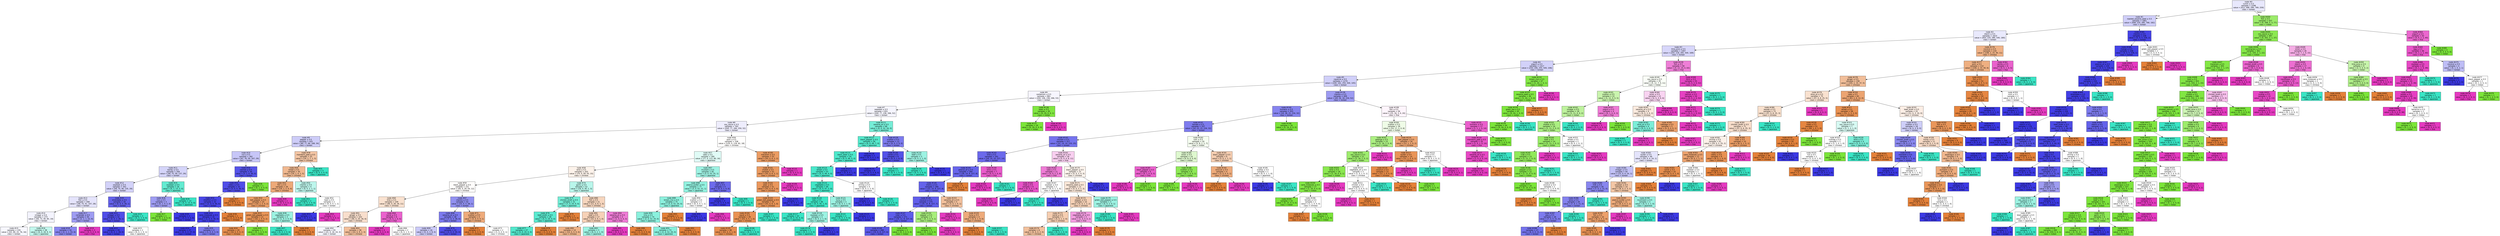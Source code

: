 digraph Tree {
node [shape=box, style="filled", color="black", fontname="helvetica"] ;
edge [fontname="helvetica"] ;
0 [label=<node &#35;0<br/>cumin &le; 0.5<br/>samples = 2298<br/>value = [412, 568, 290, 769, 259]<br/>class = korean>, fillcolor="#e8e8fc"] ;
1 [label=<node &#35;1<br/>roasted_sesame_seed &le; 0.5<br/>samples = 1861<br/>value = [408, 220, 285, 766, 182]<br/>class = korean>, fillcolor="#cfcef9"] ;
0 -> 1 [labeldistance=2.5, labelangle=45, headlabel="True"] ;
2 [label=<node &#35;2<br/>starch &le; 0.5<br/>samples = 1623<br/>value = [403, 220, 280, 540, 180]<br/>class = korean>, fillcolor="#e9e9fc"] ;
1 -> 2 ;
3 [label=<node &#35;3<br/>lime_juice &le; 0.5<br/>samples = 1407<br/>value = [255, 218, 265, 500, 169]<br/>class = korean>, fillcolor="#d7d6fa"] ;
2 -> 3 ;
4 [label=<node &#35;4<br/>yogurt &le; 0.5<br/>samples = 1317<br/>value = [250, 206, 255, 500, 106]<br/>class = korean>, fillcolor="#d2d1f9"] ;
3 -> 4 ;
5 [label=<node &#35;5<br/>cayenne &le; 0.5<br/>samples = 1270<br/>value = [249, 162, 254, 500, 105]<br/>class = korean>, fillcolor="#d0cff9"] ;
4 -> 5 ;
6 [label=<node &#35;6<br/>cardamom &le; 0.5<br/>samples = 861<br/>value = [200, 106, 236, 266, 53]<br/>class = korean>, fillcolor="#f6f5fe"] ;
5 -> 6 ;
7 [label=<node &#35;7<br/>seaweed &le; 0.5<br/>samples = 831<br/>value = [200, 77, 236, 266, 52]<br/>class = korean>, fillcolor="#f5f5fe"] ;
6 -> 7 ;
8 [label=<node &#35;8<br/>soy_sauce &le; 0.5<br/>samples = 763<br/>value = [200, 77, 184, 250, 52]<br/>class = korean>, fillcolor="#eeedfd"] ;
7 -> 8 ;
9 [label=<node &#35;9<br/>pepper &le; 0.5<br/>samples = 425<br/>value = [80, 77, 66, 168, 34]<br/>class = korean>, fillcolor="#cdccf8"] ;
8 -> 9 ;
10 [label=<node &#35;10<br/>nut &le; 0.5<br/>samples = 392<br/>value = [61, 76, 59, 167, 29]<br/>class = korean>, fillcolor="#c7c6f8"] ;
9 -> 10 ;
11 [label=<node &#35;11<br/>barley &le; 0.5<br/>samples = 358<br/>value = [58, 75, 59, 137, 29]<br/>class = korean>, fillcolor="#d4d4f9"] ;
10 -> 11 ;
12 [label=<node &#35;12<br/>soybean &le; 0.5<br/>samples = 342<br/>value = [58, 74, 46, 135, 29]<br/>class = korean>, fillcolor="#d3d2f9"] ;
11 -> 12 ;
13 [label=<node &#35;13<br/>fish &le; 0.5<br/>samples = 308<br/>value = [58, 74, 41, 107, 28]<br/>class = korean>, fillcolor="#e4e3fb"] ;
12 -> 13 ;
14 [label=<node &#35;14<br/>vinegar &le; 0.5<br/>samples = 273<br/>value = [56, 73, 40, 85, 19]<br/>class = korean>, fillcolor="#f3f3fd"] ;
13 -> 14 ;
15 [label=<node &#35;15<br/>samples = 235<br/>value = [52, 69, 22, 76, 16]<br/>class = korean>, fillcolor="#f7f7fe"] ;
14 -> 15 ;
16 [label=<node &#35;16<br/>samples = 38<br/>value = [4, 4, 18, 9, 3]<br/>class = japanese>, fillcolor="#c2f7ed"] ;
14 -> 16 ;
17 [label=<node &#35;17<br/>coriander &le; 0.5<br/>samples = 35<br/>value = [2, 1, 1, 22, 9]<br/>class = korean>, fillcolor="#9e9cf2"] ;
13 -> 17 ;
18 [label=<node &#35;18<br/>samples = 32<br/>value = [2, 1, 1, 22, 6]<br/>class = korean>, fillcolor="#8785ef"] ;
17 -> 18 ;
19 [label=<node &#35;19<br/>samples = 3<br/>value = [0, 0, 0, 0, 3]<br/>class = thai>, fillcolor="#e539c0"] ;
17 -> 19 ;
20 [label=<node &#35;20<br/>enokidake &le; 0.5<br/>samples = 34<br/>value = [0, 0, 5, 28, 1]<br/>class = korean>, fillcolor="#6462ea"] ;
12 -> 20 ;
21 [label=<node &#35;21<br/>vinegar &le; 0.5<br/>samples = 31<br/>value = [0, 0, 2, 28, 1]<br/>class = korean>, fillcolor="#504de8"] ;
20 -> 21 ;
22 [label=<node &#35;22<br/>samples = 29<br/>value = [0, 0, 1, 28, 0]<br/>class = korean>, fillcolor="#4340e6"] ;
21 -> 22 ;
23 [label=<node &#35;23<br/>samples = 2<br/>value = [0, 0, 1, 0, 1]<br/>class = japanese>, fillcolor="#ffffff"] ;
21 -> 23 ;
24 [label=<node &#35;24<br/>samples = 3<br/>value = [0, 0, 3, 0, 0]<br/>class = japanese>, fillcolor="#39e5c5"] ;
20 -> 24 ;
25 [label=<node &#35;25<br/>soybean &le; 0.5<br/>samples = 16<br/>value = [0, 1, 13, 2, 0]<br/>class = japanese>, fillcolor="#63ebd1"] ;
11 -> 25 ;
26 [label=<node &#35;26<br/>rice &le; 0.5<br/>samples = 3<br/>value = [0, 1, 0, 2, 0]<br/>class = korean>, fillcolor="#9e9cf2"] ;
25 -> 26 ;
27 [label=<node &#35;27<br/>samples = 1<br/>value = [0, 1, 0, 0, 0]<br/>class = indian>, fillcolor="#7be539"] ;
26 -> 27 ;
28 [label=<node &#35;28<br/>samples = 2<br/>value = [0, 0, 0, 2, 0]<br/>class = korean>, fillcolor="#3c39e5"] ;
26 -> 28 ;
29 [label=<node &#35;29<br/>samples = 13<br/>value = [0, 0, 13, 0, 0]<br/>class = japanese>, fillcolor="#39e5c5"] ;
25 -> 29 ;
30 [label=<node &#35;30<br/>cashew &le; 0.5<br/>samples = 34<br/>value = [3, 1, 0, 30, 0]<br/>class = korean>, fillcolor="#5553e8"] ;
10 -> 30 ;
31 [label=<node &#35;31<br/>celery &le; 0.5<br/>samples = 33<br/>value = [3, 0, 0, 30, 0]<br/>class = korean>, fillcolor="#504de8"] ;
30 -> 31 ;
32 [label=<node &#35;32<br/>shellfish &le; 0.5<br/>samples = 32<br/>value = [2, 0, 0, 30, 0]<br/>class = korean>, fillcolor="#4946e7"] ;
31 -> 32 ;
33 [label=<node &#35;33<br/>cane_molasses &le; 0.5<br/>samples = 31<br/>value = [1, 0, 0, 30, 0]<br/>class = korean>, fillcolor="#4240e6"] ;
32 -> 33 ;
34 [label=<node &#35;34<br/>samples = 27<br/>value = [0, 0, 0, 27, 0]<br/>class = korean>, fillcolor="#3c39e5"] ;
33 -> 34 ;
35 [label=<node &#35;35<br/>samples = 4<br/>value = [1, 0, 0, 3, 0]<br/>class = korean>, fillcolor="#7d7bee"] ;
33 -> 35 ;
36 [label=<node &#35;36<br/>samples = 1<br/>value = [1, 0, 0, 0, 0]<br/>class = chinese>, fillcolor="#e58139"] ;
32 -> 36 ;
37 [label=<node &#35;37<br/>samples = 1<br/>value = [1, 0, 0, 0, 0]<br/>class = chinese>, fillcolor="#e58139"] ;
31 -> 37 ;
38 [label=<node &#35;38<br/>samples = 1<br/>value = [0, 1, 0, 0, 0]<br/>class = indian>, fillcolor="#7be539"] ;
30 -> 38 ;
39 [label=<node &#35;39<br/>mandarin_peel &le; 0.5<br/>samples = 33<br/>value = [19, 1, 7, 1, 5]<br/>class = chinese>, fillcolor="#f3c5a4"] ;
9 -> 39 ;
40 [label=<node &#35;40<br/>bread &le; 0.5<br/>samples = 30<br/>value = [19, 1, 4, 1, 5]<br/>class = chinese>, fillcolor="#f0b890"] ;
39 -> 40 ;
41 [label=<node &#35;41<br/>fish &le; 0.5<br/>samples = 26<br/>value = [19, 1, 2, 0, 4]<br/>class = chinese>, fillcolor="#eda978"] ;
40 -> 41 ;
42 [label=<node &#35;42<br/>bell_pepper &le; 0.5<br/>samples = 24<br/>value = [19, 1, 2, 0, 2]<br/>class = chinese>, fillcolor="#eb9e66"] ;
41 -> 42 ;
43 [label=<node &#35;43<br/>green_bell_pepper &le; 0.5<br/>samples = 21<br/>value = [18, 1, 0, 0, 2]<br/>class = chinese>, fillcolor="#e99558"] ;
42 -> 43 ;
44 [label=<node &#35;44<br/>samples = 20<br/>value = [18, 0, 0, 0, 2]<br/>class = chinese>, fillcolor="#e88f4f"] ;
43 -> 44 ;
45 [label=<node &#35;45<br/>samples = 1<br/>value = [0, 1, 0, 0, 0]<br/>class = indian>, fillcolor="#7be539"] ;
43 -> 45 ;
46 [label=<node &#35;46<br/>vegetable &le; 0.5<br/>samples = 3<br/>value = [1, 0, 2, 0, 0]<br/>class = japanese>, fillcolor="#9cf2e2"] ;
42 -> 46 ;
47 [label=<node &#35;47<br/>samples = 2<br/>value = [0, 0, 2, 0, 0]<br/>class = japanese>, fillcolor="#39e5c5"] ;
46 -> 47 ;
48 [label=<node &#35;48<br/>samples = 1<br/>value = [1, 0, 0, 0, 0]<br/>class = chinese>, fillcolor="#e58139"] ;
46 -> 48 ;
49 [label=<node &#35;49<br/>samples = 2<br/>value = [0, 0, 0, 0, 2]<br/>class = thai>, fillcolor="#e539c0"] ;
41 -> 49 ;
50 [label=<node &#35;50<br/>cilantro &le; 0.5<br/>samples = 4<br/>value = [0, 0, 2, 1, 1]<br/>class = japanese>, fillcolor="#bdf6ec"] ;
40 -> 50 ;
51 [label=<node &#35;51<br/>samples = 2<br/>value = [0, 0, 2, 0, 0]<br/>class = japanese>, fillcolor="#39e5c5"] ;
50 -> 51 ;
52 [label=<node &#35;52<br/>basil &le; 0.5<br/>samples = 2<br/>value = [0, 0, 0, 1, 1]<br/>class = korean>, fillcolor="#ffffff"] ;
50 -> 52 ;
53 [label=<node &#35;53<br/>samples = 1<br/>value = [0, 0, 0, 1, 0]<br/>class = korean>, fillcolor="#3c39e5"] ;
52 -> 53 ;
54 [label=<node &#35;54<br/>samples = 1<br/>value = [0, 0, 0, 0, 1]<br/>class = thai>, fillcolor="#e539c0"] ;
52 -> 54 ;
55 [label=<node &#35;55<br/>samples = 3<br/>value = [0, 0, 3, 0, 0]<br/>class = japanese>, fillcolor="#39e5c5"] ;
39 -> 55 ;
56 [label=<node &#35;56<br/>pork &le; 0.5<br/>samples = 338<br/>value = [120, 0, 118, 82, 18]<br/>class = chinese>, fillcolor="#fffefd"] ;
8 -> 56 ;
57 [label=<node &#35;57<br/>sake &le; 0.5<br/>samples = 285<br/>value = [77, 0, 112, 80, 16]<br/>class = japanese>, fillcolor="#e0fbf6"] ;
56 -> 57 ;
58 [label=<node &#35;58<br/>wine &le; 0.5<br/>samples = 203<br/>value = [74, 0, 59, 55, 15]<br/>class = chinese>, fillcolor="#fcf2ea"] ;
57 -> 58 ;
59 [label=<node &#35;59<br/>black_pepper &le; 0.5<br/>samples = 151<br/>value = [56, 0, 29, 54, 12]<br/>class = chinese>, fillcolor="#fefcfb"] ;
58 -> 59 ;
60 [label=<node &#35;60<br/>lime &le; 0.5<br/>samples = 109<br/>value = [46, 0, 26, 26, 11]<br/>class = chinese>, fillcolor="#f9e1cf"] ;
59 -> 60 ;
61 [label=<node &#35;61<br/>ginger &le; 0.5<br/>samples = 103<br/>value = [46, 0, 25, 26, 6]<br/>class = chinese>, fillcolor="#f8decc"] ;
60 -> 61 ;
62 [label=<node &#35;62<br/>samples = 65<br/>value = [22, 0, 16, 24, 3]<br/>class = korean>, fillcolor="#f6f6fe"] ;
61 -> 62 ;
63 [label=<node &#35;63<br/>samples = 38<br/>value = [24, 0, 9, 2, 3]<br/>class = chinese>, fillcolor="#f2be99"] ;
61 -> 63 ;
64 [label=<node &#35;64<br/>carrot &le; 0.5<br/>samples = 6<br/>value = [0, 0, 1, 0, 5]<br/>class = thai>, fillcolor="#ea61cd"] ;
60 -> 64 ;
65 [label=<node &#35;65<br/>samples = 4<br/>value = [0, 0, 0, 0, 4]<br/>class = thai>, fillcolor="#e539c0"] ;
64 -> 65 ;
66 [label=<node &#35;66<br/>samples = 2<br/>value = [0, 0, 1, 0, 1]<br/>class = japanese>, fillcolor="#ffffff"] ;
64 -> 66 ;
67 [label=<node &#35;67<br/>cilantro &le; 0.5<br/>samples = 42<br/>value = [10, 0, 3, 28, 1]<br/>class = korean>, fillcolor="#9190f0"] ;
59 -> 67 ;
68 [label=<node &#35;68<br/>sesame_oil &le; 0.5<br/>samples = 38<br/>value = [7, 0, 3, 28, 0]<br/>class = korean>, fillcolor="#7b79ed"] ;
67 -> 68 ;
69 [label=<node &#35;69<br/>samples = 16<br/>value = [5, 0, 3, 8, 0]<br/>class = korean>, fillcolor="#cac9f8"] ;
68 -> 69 ;
70 [label=<node &#35;70<br/>samples = 22<br/>value = [2, 0, 0, 20, 0]<br/>class = korean>, fillcolor="#504de8"] ;
68 -> 70 ;
71 [label=<node &#35;71<br/>scallion &le; 0.5<br/>samples = 4<br/>value = [3, 0, 0, 0, 1]<br/>class = chinese>, fillcolor="#eeab7b"] ;
67 -> 71 ;
72 [label=<node &#35;72<br/>samples = 2<br/>value = [2, 0, 0, 0, 0]<br/>class = chinese>, fillcolor="#e58139"] ;
71 -> 72 ;
73 [label=<node &#35;73<br/>samples = 2<br/>value = [1, 0, 0, 0, 1]<br/>class = chinese>, fillcolor="#ffffff"] ;
71 -> 73 ;
74 [label=<node &#35;74<br/>garlic &le; 0.5<br/>samples = 52<br/>value = [18, 0, 30, 1, 3]<br/>class = japanese>, fillcolor="#b9f6eb"] ;
58 -> 74 ;
75 [label=<node &#35;75<br/>chicken_broth &le; 0.5<br/>samples = 31<br/>value = [7, 0, 24, 0, 0]<br/>class = japanese>, fillcolor="#73edd6"] ;
74 -> 75 ;
76 [label=<node &#35;76<br/>beef_broth &le; 0.5<br/>samples = 28<br/>value = [4, 0, 24, 0, 0]<br/>class = japanese>, fillcolor="#5ae9cf"] ;
75 -> 76 ;
77 [label=<node &#35;77<br/>samples = 27<br/>value = [3, 0, 24, 0, 0]<br/>class = japanese>, fillcolor="#52e8cc"] ;
76 -> 77 ;
78 [label=<node &#35;78<br/>samples = 1<br/>value = [1, 0, 0, 0, 0]<br/>class = chinese>, fillcolor="#e58139"] ;
76 -> 78 ;
79 [label=<node &#35;79<br/>samples = 3<br/>value = [3, 0, 0, 0, 0]<br/>class = chinese>, fillcolor="#e58139"] ;
75 -> 79 ;
80 [label=<node &#35;80<br/>fish &le; 0.5<br/>samples = 21<br/>value = [11, 0, 6, 1, 3]<br/>class = chinese>, fillcolor="#f6d5bd"] ;
74 -> 80 ;
81 [label=<node &#35;81<br/>beef &le; 0.5<br/>samples = 17<br/>value = [10, 0, 6, 1, 0]<br/>class = chinese>, fillcolor="#f6d1b7"] ;
80 -> 81 ;
82 [label=<node &#35;82<br/>samples = 14<br/>value = [10, 0, 4, 0, 0]<br/>class = chinese>, fillcolor="#efb388"] ;
81 -> 82 ;
83 [label=<node &#35;83<br/>samples = 3<br/>value = [0, 0, 2, 1, 0]<br/>class = japanese>, fillcolor="#9cf2e2"] ;
81 -> 83 ;
84 [label=<node &#35;84<br/>sesame_oil &le; 0.5<br/>samples = 4<br/>value = [1, 0, 0, 0, 3]<br/>class = thai>, fillcolor="#ee7bd5"] ;
80 -> 84 ;
85 [label=<node &#35;85<br/>samples = 3<br/>value = [0, 0, 0, 0, 3]<br/>class = thai>, fillcolor="#e539c0"] ;
84 -> 85 ;
86 [label=<node &#35;86<br/>samples = 1<br/>value = [1, 0, 0, 0, 0]<br/>class = chinese>, fillcolor="#e58139"] ;
84 -> 86 ;
87 [label=<node &#35;87<br/>mustard &le; 0.5<br/>samples = 82<br/>value = [3, 0, 53, 25, 1]<br/>class = japanese>, fillcolor="#9ef2e3"] ;
57 -> 87 ;
88 [label=<node &#35;88<br/>peanut_butter &le; 0.5<br/>samples = 77<br/>value = [3, 0, 52, 21, 1]<br/>class = japanese>, fillcolor="#91f1df"] ;
87 -> 88 ;
89 [label=<node &#35;89<br/>brown_rice &le; 0.5<br/>samples = 75<br/>value = [3, 0, 52, 20, 0]<br/>class = japanese>, fillcolor="#8cf0dd"] ;
88 -> 89 ;
90 [label=<node &#35;90<br/>nira &le; 0.5<br/>samples = 74<br/>value = [2, 0, 52, 20, 0]<br/>class = japanese>, fillcolor="#8af0dd"] ;
89 -> 90 ;
91 [label=<node &#35;91<br/>samples = 73<br/>value = [1, 0, 52, 20, 0]<br/>class = japanese>, fillcolor="#87efdc"] ;
90 -> 91 ;
92 [label=<node &#35;92<br/>samples = 1<br/>value = [1, 0, 0, 0, 0]<br/>class = chinese>, fillcolor="#e58139"] ;
90 -> 92 ;
93 [label=<node &#35;93<br/>samples = 1<br/>value = [1, 0, 0, 0, 0]<br/>class = chinese>, fillcolor="#e58139"] ;
89 -> 93 ;
94 [label=<node &#35;94<br/>scallion &le; 0.5<br/>samples = 2<br/>value = [0, 0, 0, 1, 1]<br/>class = korean>, fillcolor="#ffffff"] ;
88 -> 94 ;
95 [label=<node &#35;95<br/>samples = 1<br/>value = [0, 0, 0, 1, 0]<br/>class = korean>, fillcolor="#3c39e5"] ;
94 -> 95 ;
96 [label=<node &#35;96<br/>samples = 1<br/>value = [0, 0, 0, 0, 1]<br/>class = thai>, fillcolor="#e539c0"] ;
94 -> 96 ;
97 [label=<node &#35;97<br/>clam &le; 0.5<br/>samples = 5<br/>value = [0, 0, 1, 4, 0]<br/>class = korean>, fillcolor="#6d6aec"] ;
87 -> 97 ;
98 [label=<node &#35;98<br/>samples = 4<br/>value = [0, 0, 0, 4, 0]<br/>class = korean>, fillcolor="#3c39e5"] ;
97 -> 98 ;
99 [label=<node &#35;99<br/>samples = 1<br/>value = [0, 0, 1, 0, 0]<br/>class = japanese>, fillcolor="#39e5c5"] ;
97 -> 99 ;
100 [label=<node &#35;100<br/>macaroni &le; 0.5<br/>samples = 53<br/>value = [43, 0, 6, 2, 2]<br/>class = chinese>, fillcolor="#eb9c63"] ;
56 -> 100 ;
101 [label=<node &#35;101<br/>shallot &le; 0.5<br/>samples = 52<br/>value = [43, 0, 6, 2, 1]<br/>class = chinese>, fillcolor="#ea9a60"] ;
100 -> 101 ;
102 [label=<node &#35;102<br/>pear &le; 0.5<br/>samples = 51<br/>value = [43, 0, 6, 2, 0]<br/>class = chinese>, fillcolor="#ea975c"] ;
101 -> 102 ;
103 [label=<node &#35;103<br/>green_bell_pepper &le; 0.5<br/>samples = 50<br/>value = [43, 0, 6, 1, 0]<br/>class = chinese>, fillcolor="#e99558"] ;
102 -> 103 ;
104 [label=<node &#35;104<br/>squid &le; 0.5<br/>samples = 49<br/>value = [43, 0, 5, 1, 0]<br/>class = chinese>, fillcolor="#e99254"] ;
103 -> 104 ;
105 [label=<node &#35;105<br/>samples = 48<br/>value = [43, 0, 4, 1, 0]<br/>class = chinese>, fillcolor="#e88f50"] ;
104 -> 105 ;
106 [label=<node &#35;106<br/>samples = 1<br/>value = [0, 0, 1, 0, 0]<br/>class = japanese>, fillcolor="#39e5c5"] ;
104 -> 106 ;
107 [label=<node &#35;107<br/>samples = 1<br/>value = [0, 0, 1, 0, 0]<br/>class = japanese>, fillcolor="#39e5c5"] ;
103 -> 107 ;
108 [label=<node &#35;108<br/>samples = 1<br/>value = [0, 0, 0, 1, 0]<br/>class = korean>, fillcolor="#3c39e5"] ;
102 -> 108 ;
109 [label=<node &#35;109<br/>samples = 1<br/>value = [0, 0, 0, 0, 1]<br/>class = thai>, fillcolor="#e539c0"] ;
101 -> 109 ;
110 [label=<node &#35;110<br/>samples = 1<br/>value = [0, 0, 0, 0, 1]<br/>class = thai>, fillcolor="#e539c0"] ;
100 -> 110 ;
111 [label=<node &#35;111<br/>sesame_oil &le; 0.5<br/>samples = 68<br/>value = [0, 0, 52, 16, 0]<br/>class = japanese>, fillcolor="#76edd7"] ;
7 -> 111 ;
112 [label=<node &#35;112<br/>black_pepper &le; 0.5<br/>samples = 56<br/>value = [0, 0, 49, 7, 0]<br/>class = japanese>, fillcolor="#55e9cd"] ;
111 -> 112 ;
113 [label=<node &#35;113<br/>black_bean &le; 0.5<br/>samples = 54<br/>value = [0, 0, 49, 5, 0]<br/>class = japanese>, fillcolor="#4de8cb"] ;
112 -> 113 ;
114 [label=<node &#35;114<br/>wheat &le; 0.5<br/>samples = 53<br/>value = [0, 0, 49, 4, 0]<br/>class = japanese>, fillcolor="#49e7ca"] ;
113 -> 114 ;
115 [label=<node &#35;115<br/>vegetable &le; 0.5<br/>samples = 49<br/>value = [0, 0, 47, 2, 0]<br/>class = japanese>, fillcolor="#41e6c7"] ;
114 -> 115 ;
116 [label=<node &#35;116<br/>kelp &le; 0.5<br/>samples = 46<br/>value = [0, 0, 45, 1, 0]<br/>class = japanese>, fillcolor="#3de6c6"] ;
115 -> 116 ;
117 [label=<node &#35;117<br/>samples = 43<br/>value = [0, 0, 43, 0, 0]<br/>class = japanese>, fillcolor="#39e5c5"] ;
116 -> 117 ;
118 [label=<node &#35;118<br/>soybean &le; 0.5<br/>samples = 3<br/>value = [0, 0, 2, 1, 0]<br/>class = japanese>, fillcolor="#9cf2e2"] ;
116 -> 118 ;
119 [label=<node &#35;119<br/>samples = 2<br/>value = [0, 0, 2, 0, 0]<br/>class = japanese>, fillcolor="#39e5c5"] ;
118 -> 119 ;
120 [label=<node &#35;120<br/>samples = 1<br/>value = [0, 0, 0, 1, 0]<br/>class = korean>, fillcolor="#3c39e5"] ;
118 -> 120 ;
121 [label=<node &#35;121<br/>tuna &le; 0.5<br/>samples = 3<br/>value = [0, 0, 2, 1, 0]<br/>class = japanese>, fillcolor="#9cf2e2"] ;
115 -> 121 ;
122 [label=<node &#35;122<br/>samples = 2<br/>value = [0, 0, 2, 0, 0]<br/>class = japanese>, fillcolor="#39e5c5"] ;
121 -> 122 ;
123 [label=<node &#35;123<br/>samples = 1<br/>value = [0, 0, 0, 1, 0]<br/>class = korean>, fillcolor="#3c39e5"] ;
121 -> 123 ;
124 [label=<node &#35;124<br/>shrimp &le; 0.5<br/>samples = 4<br/>value = [0, 0, 2, 2, 0]<br/>class = japanese>, fillcolor="#ffffff"] ;
114 -> 124 ;
125 [label=<node &#35;125<br/>samples = 2<br/>value = [0, 0, 0, 2, 0]<br/>class = korean>, fillcolor="#3c39e5"] ;
124 -> 125 ;
126 [label=<node &#35;126<br/>samples = 2<br/>value = [0, 0, 2, 0, 0]<br/>class = japanese>, fillcolor="#39e5c5"] ;
124 -> 126 ;
127 [label=<node &#35;127<br/>samples = 1<br/>value = [0, 0, 0, 1, 0]<br/>class = korean>, fillcolor="#3c39e5"] ;
113 -> 127 ;
128 [label=<node &#35;128<br/>samples = 2<br/>value = [0, 0, 0, 2, 0]<br/>class = korean>, fillcolor="#3c39e5"] ;
112 -> 128 ;
129 [label=<node &#35;129<br/>scallion &le; 0.5<br/>samples = 12<br/>value = [0, 0, 3, 9, 0]<br/>class = korean>, fillcolor="#7d7bee"] ;
111 -> 129 ;
130 [label=<node &#35;130<br/>carrot &le; 0.5<br/>samples = 9<br/>value = [0, 0, 1, 8, 0]<br/>class = korean>, fillcolor="#5452e8"] ;
129 -> 130 ;
131 [label=<node &#35;131<br/>samples = 8<br/>value = [0, 0, 0, 8, 0]<br/>class = korean>, fillcolor="#3c39e5"] ;
130 -> 131 ;
132 [label=<node &#35;132<br/>samples = 1<br/>value = [0, 0, 1, 0, 0]<br/>class = japanese>, fillcolor="#39e5c5"] ;
130 -> 132 ;
133 [label=<node &#35;133<br/>beef &le; 0.5<br/>samples = 3<br/>value = [0, 0, 2, 1, 0]<br/>class = japanese>, fillcolor="#9cf2e2"] ;
129 -> 133 ;
134 [label=<node &#35;134<br/>samples = 2<br/>value = [0, 0, 2, 0, 0]<br/>class = japanese>, fillcolor="#39e5c5"] ;
133 -> 134 ;
135 [label=<node &#35;135<br/>samples = 1<br/>value = [0, 0, 0, 1, 0]<br/>class = korean>, fillcolor="#3c39e5"] ;
133 -> 135 ;
136 [label=<node &#35;136<br/>bean &le; 0.5<br/>samples = 30<br/>value = [0, 29, 0, 0, 1]<br/>class = indian>, fillcolor="#80e640"] ;
6 -> 136 ;
137 [label=<node &#35;137<br/>samples = 29<br/>value = [0, 29, 0, 0, 0]<br/>class = indian>, fillcolor="#7be539"] ;
136 -> 137 ;
138 [label=<node &#35;138<br/>samples = 1<br/>value = [0, 0, 0, 0, 1]<br/>class = thai>, fillcolor="#e539c0"] ;
136 -> 138 ;
139 [label=<node &#35;139<br/>cilantro &le; 0.5<br/>samples = 409<br/>value = [49, 56, 18, 234, 52]<br/>class = korean>, fillcolor="#9d9bf2"] ;
5 -> 139 ;
140 [label=<node &#35;140<br/>turmeric &le; 0.5<br/>samples = 353<br/>value = [34, 38, 15, 234, 32]<br/>class = korean>, fillcolor="#8684ef"] ;
139 -> 140 ;
141 [label=<node &#35;141<br/>tomato &le; 0.5<br/>samples = 337<br/>value = [34, 22, 15, 234, 32]<br/>class = korean>, fillcolor="#7e7cee"] ;
140 -> 141 ;
142 [label=<node &#35;142<br/>chicken &le; 0.5<br/>samples = 317<br/>value = [31, 14, 14, 233, 25]<br/>class = korean>, fillcolor="#7573ed"] ;
141 -> 142 ;
143 [label=<node &#35;143<br/>lime &le; 0.5<br/>samples = 291<br/>value = [26, 14, 10, 227, 14]<br/>class = korean>, fillcolor="#6b69eb"] ;
142 -> 143 ;
144 [label=<node &#35;144<br/>peanut_oil &le; 0.5<br/>samples = 284<br/>value = [26, 14, 9, 227, 8]<br/>class = korean>, fillcolor="#6765eb"] ;
143 -> 144 ;
145 [label=<node &#35;145<br/>sherry &le; 0.5<br/>samples = 280<br/>value = [22, 14, 9, 227, 8]<br/>class = korean>, fillcolor="#6462ea"] ;
144 -> 145 ;
146 [label=<node &#35;146<br/>coconut &le; 0.5<br/>samples = 275<br/>value = [19, 14, 8, 227, 7]<br/>class = korean>, fillcolor="#615eea"] ;
145 -> 146 ;
147 [label=<node &#35;147<br/>cider &le; 0.5<br/>samples = 271<br/>value = [19, 11, 8, 227, 6]<br/>class = korean>, fillcolor="#5e5cea"] ;
146 -> 147 ;
148 [label=<node &#35;148<br/>samples = 268<br/>value = [19, 8, 8, 227, 6]<br/>class = korean>, fillcolor="#5c5ae9"] ;
147 -> 148 ;
149 [label=<node &#35;149<br/>samples = 3<br/>value = [0, 3, 0, 0, 0]<br/>class = indian>, fillcolor="#7be539"] ;
147 -> 149 ;
150 [label=<node &#35;150<br/>pepper &le; 0.5<br/>samples = 4<br/>value = [0, 3, 0, 0, 1]<br/>class = indian>, fillcolor="#a7ee7b"] ;
146 -> 150 ;
151 [label=<node &#35;151<br/>samples = 3<br/>value = [0, 3, 0, 0, 0]<br/>class = indian>, fillcolor="#7be539"] ;
150 -> 151 ;
152 [label=<node &#35;152<br/>samples = 1<br/>value = [0, 0, 0, 0, 1]<br/>class = thai>, fillcolor="#e539c0"] ;
150 -> 152 ;
153 [label=<node &#35;153<br/>sesame_oil &le; 0.5<br/>samples = 5<br/>value = [3, 0, 1, 0, 1]<br/>class = chinese>, fillcolor="#f2c09c"] ;
145 -> 153 ;
154 [label=<node &#35;154<br/>samples = 1<br/>value = [0, 0, 0, 0, 1]<br/>class = thai>, fillcolor="#e539c0"] ;
153 -> 154 ;
155 [label=<node &#35;155<br/>tuna &le; 0.5<br/>samples = 4<br/>value = [3, 0, 1, 0, 0]<br/>class = chinese>, fillcolor="#eeab7b"] ;
153 -> 155 ;
156 [label=<node &#35;156<br/>samples = 3<br/>value = [3, 0, 0, 0, 0]<br/>class = chinese>, fillcolor="#e58139"] ;
155 -> 156 ;
157 [label=<node &#35;157<br/>samples = 1<br/>value = [0, 0, 1, 0, 0]<br/>class = japanese>, fillcolor="#39e5c5"] ;
155 -> 157 ;
158 [label=<node &#35;158<br/>samples = 4<br/>value = [4, 0, 0, 0, 0]<br/>class = chinese>, fillcolor="#e58139"] ;
144 -> 158 ;
159 [label=<node &#35;159<br/>wine &le; 0.5<br/>samples = 7<br/>value = [0, 0, 1, 0, 6]<br/>class = thai>, fillcolor="#e95acb"] ;
143 -> 159 ;
160 [label=<node &#35;160<br/>samples = 6<br/>value = [0, 0, 0, 0, 6]<br/>class = thai>, fillcolor="#e539c0"] ;
159 -> 160 ;
161 [label=<node &#35;161<br/>samples = 1<br/>value = [0, 0, 1, 0, 0]<br/>class = japanese>, fillcolor="#39e5c5"] ;
159 -> 161 ;
162 [label=<node &#35;162<br/>sesame_oil &le; 0.5<br/>samples = 26<br/>value = [5, 0, 4, 6, 11]<br/>class = thai>, fillcolor="#f8ceef"] ;
142 -> 162 ;
163 [label=<node &#35;163<br/>sake &le; 0.5<br/>samples = 11<br/>value = [0, 0, 1, 2, 8]<br/>class = thai>, fillcolor="#ee7bd5"] ;
162 -> 163 ;
164 [label=<node &#35;164<br/>meat &le; 0.5<br/>samples = 9<br/>value = [0, 0, 0, 1, 8]<br/>class = thai>, fillcolor="#e852c8"] ;
163 -> 164 ;
165 [label=<node &#35;165<br/>samples = 8<br/>value = [0, 0, 0, 0, 8]<br/>class = thai>, fillcolor="#e539c0"] ;
164 -> 165 ;
166 [label=<node &#35;166<br/>samples = 1<br/>value = [0, 0, 0, 1, 0]<br/>class = korean>, fillcolor="#3c39e5"] ;
164 -> 166 ;
167 [label=<node &#35;167<br/>soybean &le; 0.5<br/>samples = 2<br/>value = [0, 0, 1, 1, 0]<br/>class = japanese>, fillcolor="#ffffff"] ;
163 -> 167 ;
168 [label=<node &#35;168<br/>samples = 1<br/>value = [0, 0, 1, 0, 0]<br/>class = japanese>, fillcolor="#39e5c5"] ;
167 -> 168 ;
169 [label=<node &#35;169<br/>samples = 1<br/>value = [0, 0, 0, 1, 0]<br/>class = korean>, fillcolor="#3c39e5"] ;
167 -> 169 ;
170 [label=<node &#35;170<br/>black_pepper &le; 0.5<br/>samples = 15<br/>value = [5, 0, 3, 4, 3]<br/>class = chinese>, fillcolor="#fdf4ed"] ;
162 -> 170 ;
171 [label=<node &#35;171<br/>sesame_seed &le; 0.5<br/>samples = 13<br/>value = [5, 0, 3, 2, 3]<br/>class = chinese>, fillcolor="#fae6d7"] ;
170 -> 171 ;
172 [label=<node &#35;172<br/>pepper &le; 0.5<br/>samples = 10<br/>value = [5, 0, 1, 2, 2]<br/>class = chinese>, fillcolor="#f5d0b5"] ;
171 -> 172 ;
173 [label=<node &#35;173<br/>carrot &le; 0.5<br/>samples = 7<br/>value = [4, 0, 1, 2, 0]<br/>class = chinese>, fillcolor="#f5cdb0"] ;
172 -> 173 ;
174 [label=<node &#35;174<br/>samples = 6<br/>value = [4, 0, 0, 2, 0]<br/>class = chinese>, fillcolor="#f2c09c"] ;
173 -> 174 ;
175 [label=<node &#35;175<br/>samples = 1<br/>value = [0, 0, 1, 0, 0]<br/>class = japanese>, fillcolor="#39e5c5"] ;
173 -> 175 ;
176 [label=<node &#35;176<br/>vegetable_oil &le; 0.5<br/>samples = 3<br/>value = [1, 0, 0, 0, 2]<br/>class = thai>, fillcolor="#f29ce0"] ;
172 -> 176 ;
177 [label=<node &#35;177<br/>samples = 2<br/>value = [0, 0, 0, 0, 2]<br/>class = thai>, fillcolor="#e539c0"] ;
176 -> 177 ;
178 [label=<node &#35;178<br/>samples = 1<br/>value = [1, 0, 0, 0, 0]<br/>class = chinese>, fillcolor="#e58139"] ;
176 -> 178 ;
179 [label=<node &#35;179<br/>green_bell_pepper &le; 0.5<br/>samples = 3<br/>value = [0, 0, 2, 0, 1]<br/>class = japanese>, fillcolor="#9cf2e2"] ;
171 -> 179 ;
180 [label=<node &#35;180<br/>samples = 2<br/>value = [0, 0, 2, 0, 0]<br/>class = japanese>, fillcolor="#39e5c5"] ;
179 -> 180 ;
181 [label=<node &#35;181<br/>samples = 1<br/>value = [0, 0, 0, 0, 1]<br/>class = thai>, fillcolor="#e539c0"] ;
179 -> 181 ;
182 [label=<node &#35;182<br/>samples = 2<br/>value = [0, 0, 0, 2, 0]<br/>class = korean>, fillcolor="#3c39e5"] ;
170 -> 182 ;
183 [label=<node &#35;183<br/>corn &le; 0.5<br/>samples = 20<br/>value = [3, 8, 1, 1, 7]<br/>class = indian>, fillcolor="#f5fdf0"] ;
141 -> 183 ;
184 [label=<node &#35;184<br/>onion &le; 0.5<br/>samples = 14<br/>value = [0, 8, 0, 0, 6]<br/>class = indian>, fillcolor="#def8ce"] ;
183 -> 184 ;
185 [label=<node &#35;185<br/>black_pepper &le; 0.5<br/>samples = 6<br/>value = [0, 1, 0, 0, 5]<br/>class = thai>, fillcolor="#ea61cd"] ;
184 -> 185 ;
186 [label=<node &#35;186<br/>samples = 5<br/>value = [0, 0, 0, 0, 5]<br/>class = thai>, fillcolor="#e539c0"] ;
185 -> 186 ;
187 [label=<node &#35;187<br/>samples = 1<br/>value = [0, 1, 0, 0, 0]<br/>class = indian>, fillcolor="#7be539"] ;
185 -> 187 ;
188 [label=<node &#35;188<br/>scallion &le; 0.5<br/>samples = 8<br/>value = [0, 7, 0, 0, 1]<br/>class = indian>, fillcolor="#8ee955"] ;
184 -> 188 ;
189 [label=<node &#35;189<br/>samples = 7<br/>value = [0, 7, 0, 0, 0]<br/>class = indian>, fillcolor="#7be539"] ;
188 -> 189 ;
190 [label=<node &#35;190<br/>samples = 1<br/>value = [0, 0, 0, 0, 1]<br/>class = thai>, fillcolor="#e539c0"] ;
188 -> 190 ;
191 [label=<node &#35;191<br/>black_pepper &le; 0.5<br/>samples = 6<br/>value = [3, 0, 1, 1, 1]<br/>class = chinese>, fillcolor="#f5cdb0"] ;
183 -> 191 ;
192 [label=<node &#35;192<br/>broccoli &le; 0.5<br/>samples = 4<br/>value = [3, 0, 0, 0, 1]<br/>class = chinese>, fillcolor="#eeab7b"] ;
191 -> 192 ;
193 [label=<node &#35;193<br/>samples = 3<br/>value = [3, 0, 0, 0, 0]<br/>class = chinese>, fillcolor="#e58139"] ;
192 -> 193 ;
194 [label=<node &#35;194<br/>samples = 1<br/>value = [0, 0, 0, 0, 1]<br/>class = thai>, fillcolor="#e539c0"] ;
192 -> 194 ;
195 [label=<node &#35;195<br/>scallop &le; 0.5<br/>samples = 2<br/>value = [0, 0, 1, 1, 0]<br/>class = japanese>, fillcolor="#ffffff"] ;
191 -> 195 ;
196 [label=<node &#35;196<br/>samples = 1<br/>value = [0, 0, 0, 1, 0]<br/>class = korean>, fillcolor="#3c39e5"] ;
195 -> 196 ;
197 [label=<node &#35;197<br/>samples = 1<br/>value = [0, 0, 1, 0, 0]<br/>class = japanese>, fillcolor="#39e5c5"] ;
195 -> 197 ;
198 [label=<node &#35;198<br/>samples = 16<br/>value = [0, 16, 0, 0, 0]<br/>class = indian>, fillcolor="#7be539"] ;
140 -> 198 ;
199 [label=<node &#35;199<br/>fish &le; 0.5<br/>samples = 56<br/>value = [15, 18, 3, 0, 20]<br/>class = thai>, fillcolor="#fef5fc"] ;
139 -> 199 ;
200 [label=<node &#35;200<br/>scallion &le; 0.5<br/>samples = 39<br/>value = [14, 17, 2, 0, 6]<br/>class = indian>, fillcolor="#effce7"] ;
199 -> 200 ;
201 [label=<node &#35;201<br/>galanga &le; 0.5<br/>samples = 23<br/>value = [2, 16, 1, 0, 4]<br/>class = indian>, fillcolor="#acef82"] ;
200 -> 201 ;
202 [label=<node &#35;202<br/>soy_sauce &le; 0.5<br/>samples = 21<br/>value = [2, 16, 1, 0, 2]<br/>class = indian>, fillcolor="#9eec6d"] ;
201 -> 202 ;
203 [label=<node &#35;203<br/>wine &le; 0.5<br/>samples = 18<br/>value = [1, 16, 0, 0, 1]<br/>class = indian>, fillcolor="#8be850"] ;
202 -> 203 ;
204 [label=<node &#35;204<br/>cane_molasses &le; 0.5<br/>samples = 17<br/>value = [1, 16, 0, 0, 0]<br/>class = indian>, fillcolor="#83e745"] ;
203 -> 204 ;
205 [label=<node &#35;205<br/>samples = 15<br/>value = [0, 15, 0, 0, 0]<br/>class = indian>, fillcolor="#7be539"] ;
204 -> 205 ;
206 [label=<node &#35;206<br/>tomato &le; 0.5<br/>samples = 2<br/>value = [1, 1, 0, 0, 0]<br/>class = chinese>, fillcolor="#ffffff"] ;
204 -> 206 ;
207 [label=<node &#35;207<br/>samples = 1<br/>value = [1, 0, 0, 0, 0]<br/>class = chinese>, fillcolor="#e58139"] ;
206 -> 207 ;
208 [label=<node &#35;208<br/>samples = 1<br/>value = [0, 1, 0, 0, 0]<br/>class = indian>, fillcolor="#7be539"] ;
206 -> 208 ;
209 [label=<node &#35;209<br/>samples = 1<br/>value = [0, 0, 0, 0, 1]<br/>class = thai>, fillcolor="#e539c0"] ;
203 -> 209 ;
210 [label=<node &#35;210<br/>vegetable_oil &le; 0.5<br/>samples = 3<br/>value = [1, 0, 1, 0, 1]<br/>class = chinese>, fillcolor="#ffffff"] ;
202 -> 210 ;
211 [label=<node &#35;211<br/>chicken &le; 0.5<br/>samples = 2<br/>value = [1, 0, 0, 0, 1]<br/>class = chinese>, fillcolor="#ffffff"] ;
210 -> 211 ;
212 [label=<node &#35;212<br/>samples = 1<br/>value = [0, 0, 0, 0, 1]<br/>class = thai>, fillcolor="#e539c0"] ;
211 -> 212 ;
213 [label=<node &#35;213<br/>samples = 1<br/>value = [1, 0, 0, 0, 0]<br/>class = chinese>, fillcolor="#e58139"] ;
211 -> 213 ;
214 [label=<node &#35;214<br/>samples = 1<br/>value = [0, 0, 1, 0, 0]<br/>class = japanese>, fillcolor="#39e5c5"] ;
210 -> 214 ;
215 [label=<node &#35;215<br/>samples = 2<br/>value = [0, 0, 0, 0, 2]<br/>class = thai>, fillcolor="#e539c0"] ;
201 -> 215 ;
216 [label=<node &#35;216<br/>bell_pepper &le; 0.5<br/>samples = 16<br/>value = [12, 1, 1, 0, 2]<br/>class = chinese>, fillcolor="#eca572"] ;
200 -> 216 ;
217 [label=<node &#35;217<br/>oyster &le; 0.5<br/>samples = 14<br/>value = [12, 1, 0, 0, 1]<br/>class = chinese>, fillcolor="#e99457"] ;
216 -> 217 ;
218 [label=<node &#35;218<br/>coconut &le; 0.5<br/>samples = 13<br/>value = [12, 1, 0, 0, 0]<br/>class = chinese>, fillcolor="#e78c49"] ;
217 -> 218 ;
219 [label=<node &#35;219<br/>samples = 12<br/>value = [12, 0, 0, 0, 0]<br/>class = chinese>, fillcolor="#e58139"] ;
218 -> 219 ;
220 [label=<node &#35;220<br/>samples = 1<br/>value = [0, 1, 0, 0, 0]<br/>class = indian>, fillcolor="#7be539"] ;
218 -> 220 ;
221 [label=<node &#35;221<br/>samples = 1<br/>value = [0, 0, 0, 0, 1]<br/>class = thai>, fillcolor="#e539c0"] ;
217 -> 221 ;
222 [label=<node &#35;222<br/>rice &le; 0.5<br/>samples = 2<br/>value = [0, 0, 1, 0, 1]<br/>class = japanese>, fillcolor="#ffffff"] ;
216 -> 222 ;
223 [label=<node &#35;223<br/>samples = 1<br/>value = [0, 0, 1, 0, 0]<br/>class = japanese>, fillcolor="#39e5c5"] ;
222 -> 223 ;
224 [label=<node &#35;224<br/>samples = 1<br/>value = [0, 0, 0, 0, 1]<br/>class = thai>, fillcolor="#e539c0"] ;
222 -> 224 ;
225 [label=<node &#35;225<br/>turmeric &le; 0.5<br/>samples = 17<br/>value = [1, 1, 1, 0, 14]<br/>class = thai>, fillcolor="#ea5ecc"] ;
199 -> 225 ;
226 [label=<node &#35;226<br/>mandarin_peel &le; 0.5<br/>samples = 16<br/>value = [1, 0, 1, 0, 14]<br/>class = thai>, fillcolor="#e853c8"] ;
225 -> 226 ;
227 [label=<node &#35;227<br/>sesame_oil &le; 0.5<br/>samples = 15<br/>value = [1, 0, 0, 0, 14]<br/>class = thai>, fillcolor="#e747c4"] ;
226 -> 227 ;
228 [label=<node &#35;228<br/>samples = 14<br/>value = [0, 0, 0, 0, 14]<br/>class = thai>, fillcolor="#e539c0"] ;
227 -> 228 ;
229 [label=<node &#35;229<br/>samples = 1<br/>value = [1, 0, 0, 0, 0]<br/>class = chinese>, fillcolor="#e58139"] ;
227 -> 229 ;
230 [label=<node &#35;230<br/>samples = 1<br/>value = [0, 0, 1, 0, 0]<br/>class = japanese>, fillcolor="#39e5c5"] ;
226 -> 230 ;
231 [label=<node &#35;231<br/>samples = 1<br/>value = [0, 1, 0, 0, 0]<br/>class = indian>, fillcolor="#7be539"] ;
225 -> 231 ;
232 [label=<node &#35;232<br/>brown_rice &le; 0.5<br/>samples = 47<br/>value = [1, 44, 1, 0, 1]<br/>class = indian>, fillcolor="#84e746"] ;
4 -> 232 ;
233 [label=<node &#35;233<br/>sesame_seed &le; 0.5<br/>samples = 46<br/>value = [1, 44, 1, 0, 0]<br/>class = indian>, fillcolor="#81e642"] ;
232 -> 233 ;
234 [label=<node &#35;234<br/>green_tea &le; 0.5<br/>samples = 45<br/>value = [0, 44, 1, 0, 0]<br/>class = indian>, fillcolor="#7ee63d"] ;
233 -> 234 ;
235 [label=<node &#35;235<br/>samples = 44<br/>value = [0, 44, 0, 0, 0]<br/>class = indian>, fillcolor="#7be539"] ;
234 -> 235 ;
236 [label=<node &#35;236<br/>samples = 1<br/>value = [0, 0, 1, 0, 0]<br/>class = japanese>, fillcolor="#39e5c5"] ;
234 -> 236 ;
237 [label=<node &#35;237<br/>samples = 1<br/>value = [1, 0, 0, 0, 0]<br/>class = chinese>, fillcolor="#e58139"] ;
233 -> 237 ;
238 [label=<node &#35;238<br/>samples = 1<br/>value = [0, 0, 0, 0, 1]<br/>class = thai>, fillcolor="#e539c0"] ;
232 -> 238 ;
239 [label=<node &#35;239<br/>fish &le; 0.5<br/>samples = 90<br/>value = [5, 12, 10, 0, 63]<br/>class = thai>, fillcolor="#ee7ed6"] ;
3 -> 239 ;
240 [label=<node &#35;240<br/>soy_sauce &le; 0.5<br/>samples = 35<br/>value = [5, 12, 7, 0, 11]<br/>class = indian>, fillcolor="#fafef7"] ;
239 -> 240 ;
241 [label=<node &#35;241<br/>scallion &le; 0.5<br/>samples = 22<br/>value = [1, 12, 4, 0, 5]<br/>class = indian>, fillcolor="#c9f4ad"] ;
240 -> 241 ;
242 [label=<node &#35;242<br/>vinegar &le; 0.5<br/>samples = 18<br/>value = [1, 11, 4, 0, 2]<br/>class = indian>, fillcolor="#bdf29c"] ;
241 -> 242 ;
243 [label=<node &#35;243<br/>shallot &le; 0.5<br/>samples = 16<br/>value = [1, 11, 2, 0, 2]<br/>class = indian>, fillcolor="#aaee80"] ;
242 -> 243 ;
244 [label=<node &#35;244<br/>beef &le; 0.5<br/>samples = 14<br/>value = [1, 11, 1, 0, 1]<br/>class = indian>, fillcolor="#99eb67"] ;
243 -> 244 ;
245 [label=<node &#35;245<br/>crab &le; 0.5<br/>samples = 13<br/>value = [1, 11, 1, 0, 0]<br/>class = indian>, fillcolor="#91e95a"] ;
244 -> 245 ;
246 [label=<node &#35;246<br/>pepper &le; 0.5<br/>samples = 12<br/>value = [1, 11, 0, 0, 0]<br/>class = indian>, fillcolor="#87e74b"] ;
245 -> 246 ;
247 [label=<node &#35;247<br/>samples = 10<br/>value = [0, 10, 0, 0, 0]<br/>class = indian>, fillcolor="#7be539"] ;
246 -> 247 ;
248 [label=<node &#35;248<br/>coconut &le; 0.5<br/>samples = 2<br/>value = [1, 1, 0, 0, 0]<br/>class = chinese>, fillcolor="#ffffff"] ;
246 -> 248 ;
249 [label=<node &#35;249<br/>samples = 1<br/>value = [1, 0, 0, 0, 0]<br/>class = chinese>, fillcolor="#e58139"] ;
248 -> 249 ;
250 [label=<node &#35;250<br/>samples = 1<br/>value = [0, 1, 0, 0, 0]<br/>class = indian>, fillcolor="#7be539"] ;
248 -> 250 ;
251 [label=<node &#35;251<br/>samples = 1<br/>value = [0, 0, 1, 0, 0]<br/>class = japanese>, fillcolor="#39e5c5"] ;
245 -> 251 ;
252 [label=<node &#35;252<br/>samples = 1<br/>value = [0, 0, 0, 0, 1]<br/>class = thai>, fillcolor="#e539c0"] ;
244 -> 252 ;
253 [label=<node &#35;253<br/>wheat &le; 0.5<br/>samples = 2<br/>value = [0, 0, 1, 0, 1]<br/>class = japanese>, fillcolor="#ffffff"] ;
243 -> 253 ;
254 [label=<node &#35;254<br/>samples = 1<br/>value = [0, 0, 1, 0, 0]<br/>class = japanese>, fillcolor="#39e5c5"] ;
253 -> 254 ;
255 [label=<node &#35;255<br/>samples = 1<br/>value = [0, 0, 0, 0, 1]<br/>class = thai>, fillcolor="#e539c0"] ;
253 -> 255 ;
256 [label=<node &#35;256<br/>samples = 2<br/>value = [0, 0, 2, 0, 0]<br/>class = japanese>, fillcolor="#39e5c5"] ;
242 -> 256 ;
257 [label=<node &#35;257<br/>yogurt &le; 0.5<br/>samples = 4<br/>value = [0, 1, 0, 0, 3]<br/>class = thai>, fillcolor="#ee7bd5"] ;
241 -> 257 ;
258 [label=<node &#35;258<br/>samples = 3<br/>value = [0, 0, 0, 0, 3]<br/>class = thai>, fillcolor="#e539c0"] ;
257 -> 258 ;
259 [label=<node &#35;259<br/>samples = 1<br/>value = [0, 1, 0, 0, 0]<br/>class = indian>, fillcolor="#7be539"] ;
257 -> 259 ;
260 [label=<node &#35;260<br/>onion &le; 0.5<br/>samples = 13<br/>value = [4, 0, 3, 0, 6]<br/>class = thai>, fillcolor="#f9d3f1"] ;
240 -> 260 ;
261 [label=<node &#35;261<br/>sesame_oil &le; 0.5<br/>samples = 9<br/>value = [4, 0, 3, 0, 2]<br/>class = chinese>, fillcolor="#fbeade"] ;
260 -> 261 ;
262 [label=<node &#35;262<br/>olive_oil &le; 0.5<br/>samples = 4<br/>value = [0, 0, 3, 0, 1]<br/>class = japanese>, fillcolor="#7beed8"] ;
261 -> 262 ;
263 [label=<node &#35;263<br/>samples = 3<br/>value = [0, 0, 3, 0, 0]<br/>class = japanese>, fillcolor="#39e5c5"] ;
262 -> 263 ;
264 [label=<node &#35;264<br/>samples = 1<br/>value = [0, 0, 0, 0, 1]<br/>class = thai>, fillcolor="#e539c0"] ;
262 -> 264 ;
265 [label=<node &#35;265<br/>cabbage &le; 0.5<br/>samples = 5<br/>value = [4, 0, 0, 0, 1]<br/>class = chinese>, fillcolor="#eca06a"] ;
261 -> 265 ;
266 [label=<node &#35;266<br/>samples = 4<br/>value = [4, 0, 0, 0, 0]<br/>class = chinese>, fillcolor="#e58139"] ;
265 -> 266 ;
267 [label=<node &#35;267<br/>samples = 1<br/>value = [0, 0, 0, 0, 1]<br/>class = thai>, fillcolor="#e539c0"] ;
265 -> 267 ;
268 [label=<node &#35;268<br/>samples = 4<br/>value = [0, 0, 0, 0, 4]<br/>class = thai>, fillcolor="#e539c0"] ;
260 -> 268 ;
269 [label=<node &#35;269<br/>litchi &le; 0.5<br/>samples = 55<br/>value = [0, 0, 3, 0, 52]<br/>class = thai>, fillcolor="#e644c4"] ;
239 -> 269 ;
270 [label=<node &#35;270<br/>salmon &le; 0.5<br/>samples = 54<br/>value = [0, 0, 2, 0, 52]<br/>class = thai>, fillcolor="#e641c2"] ;
269 -> 270 ;
271 [label=<node &#35;271<br/>sake &le; 0.5<br/>samples = 53<br/>value = [0, 0, 1, 0, 52]<br/>class = thai>, fillcolor="#e63dc1"] ;
270 -> 271 ;
272 [label=<node &#35;272<br/>samples = 52<br/>value = [0, 0, 0, 0, 52]<br/>class = thai>, fillcolor="#e539c0"] ;
271 -> 272 ;
273 [label=<node &#35;273<br/>samples = 1<br/>value = [0, 0, 1, 0, 0]<br/>class = japanese>, fillcolor="#39e5c5"] ;
271 -> 273 ;
274 [label=<node &#35;274<br/>samples = 1<br/>value = [0, 0, 1, 0, 0]<br/>class = japanese>, fillcolor="#39e5c5"] ;
270 -> 274 ;
275 [label=<node &#35;275<br/>samples = 1<br/>value = [0, 0, 1, 0, 0]<br/>class = japanese>, fillcolor="#39e5c5"] ;
269 -> 275 ;
276 [label=<node &#35;276<br/>coconut &le; 0.5<br/>samples = 216<br/>value = [148, 2, 15, 40, 11]<br/>class = chinese>, fillcolor="#efb286"] ;
2 -> 276 ;
277 [label=<node &#35;277<br/>pork &le; 0.5<br/>samples = 210<br/>value = [148, 2, 14, 40, 6]<br/>class = chinese>, fillcolor="#eeaf81"] ;
276 -> 277 ;
278 [label=<node &#35;278<br/>ginger &le; 0.5<br/>samples = 158<br/>value = [100, 2, 14, 37, 5]<br/>class = chinese>, fillcolor="#f1bd98"] ;
277 -> 278 ;
279 [label=<node &#35;279<br/>olive_oil &le; 0.5<br/>samples = 75<br/>value = [37, 0, 8, 25, 5]<br/>class = chinese>, fillcolor="#f9e1cf"] ;
278 -> 279 ;
280 [label=<node &#35;280<br/>wasabi &le; 0.5<br/>samples = 73<br/>value = [37, 0, 8, 25, 3]<br/>class = chinese>, fillcolor="#f8e0cd"] ;
279 -> 280 ;
281 [label=<node &#35;281<br/>chicken_broth &le; 0.5<br/>samples = 71<br/>value = [37, 0, 6, 25, 3]<br/>class = chinese>, fillcolor="#f8decb"] ;
280 -> 281 ;
282 [label=<node &#35;282<br/>shrimp &le; 0.5<br/>samples = 61<br/>value = [29, 0, 5, 25, 2]<br/>class = chinese>, fillcolor="#fcf1e9"] ;
281 -> 282 ;
283 [label=<node &#35;283<br/>oyster &le; 0.5<br/>samples = 49<br/>value = [20, 0, 4, 24, 1]<br/>class = korean>, fillcolor="#e4e4fb"] ;
282 -> 283 ;
284 [label=<node &#35;284<br/>vinegar &le; 0.5<br/>samples = 44<br/>value = [15, 0, 4, 24, 1]<br/>class = korean>, fillcolor="#c2c2f7"] ;
283 -> 284 ;
285 [label=<node &#35;285<br/>milk &le; 0.5<br/>samples = 30<br/>value = [7, 0, 2, 21, 0]<br/>class = korean>, fillcolor="#8886ef"] ;
284 -> 285 ;
286 [label=<node &#35;286<br/>wine &le; 0.5<br/>samples = 29<br/>value = [7, 0, 1, 21, 0]<br/>class = korean>, fillcolor="#8381ee"] ;
285 -> 286 ;
287 [label=<node &#35;287<br/>pea &le; 0.5<br/>samples = 28<br/>value = [7, 0, 0, 21, 0]<br/>class = korean>, fillcolor="#7d7bee"] ;
286 -> 287 ;
288 [label=<node &#35;288<br/>samples = 27<br/>value = [6, 0, 0, 21, 0]<br/>class = korean>, fillcolor="#7472ec"] ;
287 -> 288 ;
289 [label=<node &#35;289<br/>samples = 1<br/>value = [1, 0, 0, 0, 0]<br/>class = chinese>, fillcolor="#e58139"] ;
287 -> 289 ;
290 [label=<node &#35;290<br/>samples = 1<br/>value = [0, 0, 1, 0, 0]<br/>class = japanese>, fillcolor="#39e5c5"] ;
286 -> 290 ;
291 [label=<node &#35;291<br/>samples = 1<br/>value = [0, 0, 1, 0, 0]<br/>class = japanese>, fillcolor="#39e5c5"] ;
285 -> 291 ;
292 [label=<node &#35;292<br/>soybean &le; 0.5<br/>samples = 14<br/>value = [8, 0, 2, 3, 1]<br/>class = chinese>, fillcolor="#f3c6a5"] ;
284 -> 292 ;
293 [label=<node &#35;293<br/>peanut_butter &le; 0.5<br/>samples = 11<br/>value = [8, 0, 0, 2, 1]<br/>class = chinese>, fillcolor="#eeab7b"] ;
292 -> 293 ;
294 [label=<node &#35;294<br/>fish &le; 0.5<br/>samples = 10<br/>value = [8, 0, 0, 2, 0]<br/>class = chinese>, fillcolor="#eca06a"] ;
293 -> 294 ;
295 [label=<node &#35;295<br/>samples = 9<br/>value = [8, 0, 0, 1, 0]<br/>class = chinese>, fillcolor="#e89152"] ;
294 -> 295 ;
296 [label=<node &#35;296<br/>samples = 1<br/>value = [0, 0, 0, 1, 0]<br/>class = korean>, fillcolor="#3c39e5"] ;
294 -> 296 ;
297 [label=<node &#35;297<br/>samples = 1<br/>value = [0, 0, 0, 0, 1]<br/>class = thai>, fillcolor="#e539c0"] ;
293 -> 297 ;
298 [label=<node &#35;298<br/>mushroom &le; 0.5<br/>samples = 3<br/>value = [0, 0, 2, 1, 0]<br/>class = japanese>, fillcolor="#9cf2e2"] ;
292 -> 298 ;
299 [label=<node &#35;299<br/>samples = 2<br/>value = [0, 0, 2, 0, 0]<br/>class = japanese>, fillcolor="#39e5c5"] ;
298 -> 299 ;
300 [label=<node &#35;300<br/>samples = 1<br/>value = [0, 0, 0, 1, 0]<br/>class = korean>, fillcolor="#3c39e5"] ;
298 -> 300 ;
301 [label=<node &#35;301<br/>samples = 5<br/>value = [5, 0, 0, 0, 0]<br/>class = chinese>, fillcolor="#e58139"] ;
283 -> 301 ;
302 [label=<node &#35;302<br/>cane_molasses &le; 0.5<br/>samples = 12<br/>value = [9, 0, 1, 1, 1]<br/>class = chinese>, fillcolor="#eca36f"] ;
282 -> 302 ;
303 [label=<node &#35;303<br/>carrot &le; 0.5<br/>samples = 10<br/>value = [9, 0, 0, 1, 0]<br/>class = chinese>, fillcolor="#e88f4f"] ;
302 -> 303 ;
304 [label=<node &#35;304<br/>samples = 9<br/>value = [9, 0, 0, 0, 0]<br/>class = chinese>, fillcolor="#e58139"] ;
303 -> 304 ;
305 [label=<node &#35;305<br/>samples = 1<br/>value = [0, 0, 0, 1, 0]<br/>class = korean>, fillcolor="#3c39e5"] ;
303 -> 305 ;
306 [label=<node &#35;306<br/>soybean &le; 0.5<br/>samples = 2<br/>value = [0, 0, 1, 0, 1]<br/>class = japanese>, fillcolor="#ffffff"] ;
302 -> 306 ;
307 [label=<node &#35;307<br/>samples = 1<br/>value = [0, 0, 1, 0, 0]<br/>class = japanese>, fillcolor="#39e5c5"] ;
306 -> 307 ;
308 [label=<node &#35;308<br/>samples = 1<br/>value = [0, 0, 0, 0, 1]<br/>class = thai>, fillcolor="#e539c0"] ;
306 -> 308 ;
309 [label=<node &#35;309<br/>cider &le; 0.5<br/>samples = 10<br/>value = [8, 0, 1, 0, 1]<br/>class = chinese>, fillcolor="#eb9d65"] ;
281 -> 309 ;
310 [label=<node &#35;310<br/>celery &le; 0.5<br/>samples = 9<br/>value = [8, 0, 1, 0, 0]<br/>class = chinese>, fillcolor="#e89152"] ;
309 -> 310 ;
311 [label=<node &#35;311<br/>samples = 8<br/>value = [8, 0, 0, 0, 0]<br/>class = chinese>, fillcolor="#e58139"] ;
310 -> 311 ;
312 [label=<node &#35;312<br/>samples = 1<br/>value = [0, 0, 1, 0, 0]<br/>class = japanese>, fillcolor="#39e5c5"] ;
310 -> 312 ;
313 [label=<node &#35;313<br/>samples = 1<br/>value = [0, 0, 0, 0, 1]<br/>class = thai>, fillcolor="#e539c0"] ;
309 -> 313 ;
314 [label=<node &#35;314<br/>samples = 2<br/>value = [0, 0, 2, 0, 0]<br/>class = japanese>, fillcolor="#39e5c5"] ;
280 -> 314 ;
315 [label=<node &#35;315<br/>samples = 2<br/>value = [0, 0, 0, 0, 2]<br/>class = thai>, fillcolor="#e539c0"] ;
279 -> 315 ;
316 [label=<node &#35;316<br/>sake &le; 0.5<br/>samples = 83<br/>value = [63, 2, 6, 12, 0]<br/>class = chinese>, fillcolor="#eca471"] ;
278 -> 316 ;
317 [label=<node &#35;317<br/>wheat &le; 0.5<br/>samples = 58<br/>value = [51, 2, 3, 2, 0]<br/>class = chinese>, fillcolor="#e89152"] ;
316 -> 317 ;
318 [label=<node &#35;318<br/>meat &le; 0.5<br/>samples = 51<br/>value = [49, 1, 0, 1, 0]<br/>class = chinese>, fillcolor="#e68641"] ;
317 -> 318 ;
319 [label=<node &#35;319<br/>mackerel &le; 0.5<br/>samples = 50<br/>value = [49, 0, 0, 1, 0]<br/>class = chinese>, fillcolor="#e6843d"] ;
318 -> 319 ;
320 [label=<node &#35;320<br/>samples = 49<br/>value = [49, 0, 0, 0, 0]<br/>class = chinese>, fillcolor="#e58139"] ;
319 -> 320 ;
321 [label=<node &#35;321<br/>samples = 1<br/>value = [0, 0, 0, 1, 0]<br/>class = korean>, fillcolor="#3c39e5"] ;
319 -> 321 ;
322 [label=<node &#35;322<br/>samples = 1<br/>value = [0, 1, 0, 0, 0]<br/>class = indian>, fillcolor="#7be539"] ;
318 -> 322 ;
323 [label=<node &#35;323<br/>soy_sauce &le; 0.5<br/>samples = 7<br/>value = [2, 1, 3, 1, 0]<br/>class = japanese>, fillcolor="#d7faf3"] ;
317 -> 323 ;
324 [label=<node &#35;324<br/>nutmeg &le; 0.5<br/>samples = 3<br/>value = [1, 1, 0, 1, 0]<br/>class = chinese>, fillcolor="#ffffff"] ;
323 -> 324 ;
325 [label=<node &#35;325<br/>nut &le; 0.5<br/>samples = 2<br/>value = [1, 0, 0, 1, 0]<br/>class = chinese>, fillcolor="#ffffff"] ;
324 -> 325 ;
326 [label=<node &#35;326<br/>samples = 1<br/>value = [1, 0, 0, 0, 0]<br/>class = chinese>, fillcolor="#e58139"] ;
325 -> 326 ;
327 [label=<node &#35;327<br/>samples = 1<br/>value = [0, 0, 0, 1, 0]<br/>class = korean>, fillcolor="#3c39e5"] ;
325 -> 327 ;
328 [label=<node &#35;328<br/>samples = 1<br/>value = [0, 1, 0, 0, 0]<br/>class = indian>, fillcolor="#7be539"] ;
324 -> 328 ;
329 [label=<node &#35;329<br/>wine &le; 0.5<br/>samples = 4<br/>value = [1, 0, 3, 0, 0]<br/>class = japanese>, fillcolor="#7beed8"] ;
323 -> 329 ;
330 [label=<node &#35;330<br/>samples = 3<br/>value = [0, 0, 3, 0, 0]<br/>class = japanese>, fillcolor="#39e5c5"] ;
329 -> 330 ;
331 [label=<node &#35;331<br/>samples = 1<br/>value = [1, 0, 0, 0, 0]<br/>class = chinese>, fillcolor="#e58139"] ;
329 -> 331 ;
332 [label=<node &#35;332<br/>beef_broth &le; 0.5<br/>samples = 25<br/>value = [12, 0, 3, 10, 0]<br/>class = chinese>, fillcolor="#fceee5"] ;
316 -> 332 ;
333 [label=<node &#35;333<br/>scallion &le; 0.5<br/>samples = 18<br/>value = [6, 0, 3, 9, 0]<br/>class = korean>, fillcolor="#cecef8"] ;
332 -> 333 ;
334 [label=<node &#35;334<br/>chicken_broth &le; 0.5<br/>samples = 7<br/>value = [0, 0, 2, 5, 0]<br/>class = korean>, fillcolor="#8a88ef"] ;
333 -> 334 ;
335 [label=<node &#35;335<br/>mackerel &le; 0.5<br/>samples = 6<br/>value = [0, 0, 1, 5, 0]<br/>class = korean>, fillcolor="#6361ea"] ;
334 -> 335 ;
336 [label=<node &#35;336<br/>samples = 4<br/>value = [0, 0, 0, 4, 0]<br/>class = korean>, fillcolor="#3c39e5"] ;
335 -> 336 ;
337 [label=<node &#35;337<br/>samples = 2<br/>value = [0, 0, 1, 1, 0]<br/>class = japanese>, fillcolor="#ffffff"] ;
335 -> 337 ;
338 [label=<node &#35;338<br/>samples = 1<br/>value = [0, 0, 1, 0, 0]<br/>class = japanese>, fillcolor="#39e5c5"] ;
334 -> 338 ;
339 [label=<node &#35;339<br/>honey &le; 0.5<br/>samples = 11<br/>value = [6, 0, 1, 4, 0]<br/>class = chinese>, fillcolor="#f8dbc6"] ;
333 -> 339 ;
340 [label=<node &#35;340<br/>asparagus &le; 0.5<br/>samples = 9<br/>value = [6, 0, 1, 2, 0]<br/>class = chinese>, fillcolor="#f0b78e"] ;
339 -> 340 ;
341 [label=<node &#35;341<br/>pumpkin &le; 0.5<br/>samples = 8<br/>value = [6, 0, 0, 2, 0]<br/>class = chinese>, fillcolor="#eeab7b"] ;
340 -> 341 ;
342 [label=<node &#35;342<br/>vegetable &le; 0.5<br/>samples = 7<br/>value = [6, 0, 0, 1, 0]<br/>class = chinese>, fillcolor="#e9965a"] ;
341 -> 342 ;
343 [label=<node &#35;343<br/>samples = 5<br/>value = [5, 0, 0, 0, 0]<br/>class = chinese>, fillcolor="#e58139"] ;
342 -> 343 ;
344 [label=<node &#35;344<br/>nira &le; 0.5<br/>samples = 2<br/>value = [1, 0, 0, 1, 0]<br/>class = chinese>, fillcolor="#ffffff"] ;
342 -> 344 ;
345 [label=<node &#35;345<br/>samples = 1<br/>value = [0, 0, 0, 1, 0]<br/>class = korean>, fillcolor="#3c39e5"] ;
344 -> 345 ;
346 [label=<node &#35;346<br/>samples = 1<br/>value = [1, 0, 0, 0, 0]<br/>class = chinese>, fillcolor="#e58139"] ;
344 -> 346 ;
347 [label=<node &#35;347<br/>samples = 1<br/>value = [0, 0, 0, 1, 0]<br/>class = korean>, fillcolor="#3c39e5"] ;
341 -> 347 ;
348 [label=<node &#35;348<br/>samples = 1<br/>value = [0, 0, 1, 0, 0]<br/>class = japanese>, fillcolor="#39e5c5"] ;
340 -> 348 ;
349 [label=<node &#35;349<br/>samples = 2<br/>value = [0, 0, 0, 2, 0]<br/>class = korean>, fillcolor="#3c39e5"] ;
339 -> 349 ;
350 [label=<node &#35;350<br/>fish &le; 0.5<br/>samples = 7<br/>value = [6, 0, 0, 1, 0]<br/>class = chinese>, fillcolor="#e9965a"] ;
332 -> 350 ;
351 [label=<node &#35;351<br/>samples = 6<br/>value = [6, 0, 0, 0, 0]<br/>class = chinese>, fillcolor="#e58139"] ;
350 -> 351 ;
352 [label=<node &#35;352<br/>samples = 1<br/>value = [0, 0, 0, 1, 0]<br/>class = korean>, fillcolor="#3c39e5"] ;
350 -> 352 ;
353 [label=<node &#35;353<br/>fish &le; 0.5<br/>samples = 52<br/>value = [48, 0, 0, 3, 1]<br/>class = chinese>, fillcolor="#e78b49"] ;
277 -> 353 ;
354 [label=<node &#35;354<br/>barley &le; 0.5<br/>samples = 50<br/>value = [48, 0, 0, 2, 0]<br/>class = chinese>, fillcolor="#e68641"] ;
353 -> 354 ;
355 [label=<node &#35;355<br/>lettuce &le; 0.5<br/>samples = 49<br/>value = [48, 0, 0, 1, 0]<br/>class = chinese>, fillcolor="#e6843d"] ;
354 -> 355 ;
356 [label=<node &#35;356<br/>samples = 48<br/>value = [48, 0, 0, 0, 0]<br/>class = chinese>, fillcolor="#e58139"] ;
355 -> 356 ;
357 [label=<node &#35;357<br/>samples = 1<br/>value = [0, 0, 0, 1, 0]<br/>class = korean>, fillcolor="#3c39e5"] ;
355 -> 357 ;
358 [label=<node &#35;358<br/>samples = 1<br/>value = [0, 0, 0, 1, 0]<br/>class = korean>, fillcolor="#3c39e5"] ;
354 -> 358 ;
359 [label=<node &#35;359<br/>mint &le; 0.5<br/>samples = 2<br/>value = [0, 0, 0, 1, 1]<br/>class = korean>, fillcolor="#ffffff"] ;
353 -> 359 ;
360 [label=<node &#35;360<br/>samples = 1<br/>value = [0, 0, 0, 1, 0]<br/>class = korean>, fillcolor="#3c39e5"] ;
359 -> 360 ;
361 [label=<node &#35;361<br/>samples = 1<br/>value = [0, 0, 0, 0, 1]<br/>class = thai>, fillcolor="#e539c0"] ;
359 -> 361 ;
362 [label=<node &#35;362<br/>vanilla &le; 0.5<br/>samples = 6<br/>value = [0, 0, 1, 0, 5]<br/>class = thai>, fillcolor="#ea61cd"] ;
276 -> 362 ;
363 [label=<node &#35;363<br/>samples = 5<br/>value = [0, 0, 0, 0, 5]<br/>class = thai>, fillcolor="#e539c0"] ;
362 -> 363 ;
364 [label=<node &#35;364<br/>samples = 1<br/>value = [0, 0, 1, 0, 0]<br/>class = japanese>, fillcolor="#39e5c5"] ;
362 -> 364 ;
365 [label=<node &#35;365<br/>cilantro &le; 0.5<br/>samples = 238<br/>value = [5, 0, 5, 226, 2]<br/>class = korean>, fillcolor="#4643e6"] ;
1 -> 365 ;
366 [label=<node &#35;366<br/>mango &le; 0.5<br/>samples = 236<br/>value = [4, 0, 5, 226, 1]<br/>class = korean>, fillcolor="#4442e6"] ;
365 -> 366 ;
367 [label=<node &#35;367<br/>peanut_oil &le; 0.5<br/>samples = 235<br/>value = [4, 0, 5, 226, 0]<br/>class = korean>, fillcolor="#4441e6"] ;
366 -> 367 ;
368 [label=<node &#35;368<br/>wasabi &le; 0.5<br/>samples = 234<br/>value = [3, 0, 5, 226, 0]<br/>class = korean>, fillcolor="#4340e6"] ;
367 -> 368 ;
369 [label=<node &#35;369<br/>enokidake &le; 0.5<br/>samples = 233<br/>value = [3, 0, 4, 226, 0]<br/>class = korean>, fillcolor="#423fe6"] ;
368 -> 369 ;
370 [label=<node &#35;370<br/>vinegar &le; 0.5<br/>samples = 226<br/>value = [2, 0, 3, 221, 0]<br/>class = korean>, fillcolor="#403de6"] ;
369 -> 370 ;
371 [label=<node &#35;371<br/>starch &le; 0.5<br/>samples = 178<br/>value = [1, 0, 0, 177, 0]<br/>class = korean>, fillcolor="#3d3ae5"] ;
370 -> 371 ;
372 [label=<node &#35;372<br/>samples = 169<br/>value = [0, 0, 0, 169, 0]<br/>class = korean>, fillcolor="#3c39e5"] ;
371 -> 372 ;
373 [label=<node &#35;373<br/>vegetable_oil &le; 0.5<br/>samples = 9<br/>value = [1, 0, 0, 8, 0]<br/>class = korean>, fillcolor="#5452e8"] ;
371 -> 373 ;
374 [label=<node &#35;374<br/>samples = 8<br/>value = [0, 0, 0, 8, 0]<br/>class = korean>, fillcolor="#3c39e5"] ;
373 -> 374 ;
375 [label=<node &#35;375<br/>samples = 1<br/>value = [1, 0, 0, 0, 0]<br/>class = chinese>, fillcolor="#e58139"] ;
373 -> 375 ;
376 [label=<node &#35;376<br/>beef_broth &le; 0.5<br/>samples = 48<br/>value = [1, 0, 3, 44, 0]<br/>class = korean>, fillcolor="#4d4be7"] ;
370 -> 376 ;
377 [label=<node &#35;377<br/>chinese_cabbage &le; 0.5<br/>samples = 47<br/>value = [0, 0, 3, 44, 0]<br/>class = korean>, fillcolor="#4946e7"] ;
376 -> 377 ;
378 [label=<node &#35;378<br/>egg &le; 0.5<br/>samples = 45<br/>value = [0, 0, 2, 43, 0]<br/>class = korean>, fillcolor="#4542e6"] ;
377 -> 378 ;
379 [label=<node &#35;379<br/>samples = 32<br/>value = [0, 0, 0, 32, 0]<br/>class = korean>, fillcolor="#3c39e5"] ;
378 -> 379 ;
380 [label=<node &#35;380<br/>sesame_oil &le; 0.5<br/>samples = 13<br/>value = [0, 0, 2, 11, 0]<br/>class = korean>, fillcolor="#5f5dea"] ;
378 -> 380 ;
381 [label=<node &#35;381<br/>samples = 7<br/>value = [0, 0, 0, 7, 0]<br/>class = korean>, fillcolor="#3c39e5"] ;
380 -> 381 ;
382 [label=<node &#35;382<br/>onion &le; 0.5<br/>samples = 6<br/>value = [0, 0, 2, 4, 0]<br/>class = korean>, fillcolor="#9e9cf2"] ;
380 -> 382 ;
383 [label=<node &#35;383<br/>soy_sauce &le; 0.5<br/>samples = 3<br/>value = [0, 0, 2, 1, 0]<br/>class = japanese>, fillcolor="#9cf2e2"] ;
382 -> 383 ;
384 [label=<node &#35;384<br/>samples = 1<br/>value = [0, 0, 1, 0, 0]<br/>class = japanese>, fillcolor="#39e5c5"] ;
383 -> 384 ;
385 [label=<node &#35;385<br/>black_pepper &le; 0.5<br/>samples = 2<br/>value = [0, 0, 1, 1, 0]<br/>class = japanese>, fillcolor="#ffffff"] ;
383 -> 385 ;
386 [label=<node &#35;386<br/>samples = 1<br/>value = [0, 0, 0, 1, 0]<br/>class = korean>, fillcolor="#3c39e5"] ;
385 -> 386 ;
387 [label=<node &#35;387<br/>samples = 1<br/>value = [0, 0, 1, 0, 0]<br/>class = japanese>, fillcolor="#39e5c5"] ;
385 -> 387 ;
388 [label=<node &#35;388<br/>samples = 3<br/>value = [0, 0, 0, 3, 0]<br/>class = korean>, fillcolor="#3c39e5"] ;
382 -> 388 ;
389 [label=<node &#35;389<br/>shrimp &le; 0.5<br/>samples = 2<br/>value = [0, 0, 1, 1, 0]<br/>class = japanese>, fillcolor="#ffffff"] ;
377 -> 389 ;
390 [label=<node &#35;390<br/>samples = 1<br/>value = [0, 0, 1, 0, 0]<br/>class = japanese>, fillcolor="#39e5c5"] ;
389 -> 390 ;
391 [label=<node &#35;391<br/>samples = 1<br/>value = [0, 0, 0, 1, 0]<br/>class = korean>, fillcolor="#3c39e5"] ;
389 -> 391 ;
392 [label=<node &#35;392<br/>samples = 1<br/>value = [1, 0, 0, 0, 0]<br/>class = chinese>, fillcolor="#e58139"] ;
376 -> 392 ;
393 [label=<node &#35;393<br/>nira &le; 0.5<br/>samples = 7<br/>value = [1, 0, 1, 5, 0]<br/>class = korean>, fillcolor="#7d7bee"] ;
369 -> 393 ;
394 [label=<node &#35;394<br/>starch &le; 0.5<br/>samples = 6<br/>value = [1, 0, 0, 5, 0]<br/>class = korean>, fillcolor="#6361ea"] ;
393 -> 394 ;
395 [label=<node &#35;395<br/>samples = 5<br/>value = [0, 0, 0, 5, 0]<br/>class = korean>, fillcolor="#3c39e5"] ;
394 -> 395 ;
396 [label=<node &#35;396<br/>samples = 1<br/>value = [1, 0, 0, 0, 0]<br/>class = chinese>, fillcolor="#e58139"] ;
394 -> 396 ;
397 [label=<node &#35;397<br/>samples = 1<br/>value = [0, 0, 1, 0, 0]<br/>class = japanese>, fillcolor="#39e5c5"] ;
393 -> 397 ;
398 [label=<node &#35;398<br/>samples = 1<br/>value = [0, 0, 1, 0, 0]<br/>class = japanese>, fillcolor="#39e5c5"] ;
368 -> 398 ;
399 [label=<node &#35;399<br/>samples = 1<br/>value = [1, 0, 0, 0, 0]<br/>class = chinese>, fillcolor="#e58139"] ;
367 -> 399 ;
400 [label=<node &#35;400<br/>samples = 1<br/>value = [0, 0, 0, 0, 1]<br/>class = thai>, fillcolor="#e539c0"] ;
366 -> 400 ;
401 [label=<node &#35;401<br/>green_bell_pepper &le; 0.5<br/>samples = 2<br/>value = [1, 0, 0, 0, 1]<br/>class = chinese>, fillcolor="#ffffff"] ;
365 -> 401 ;
402 [label=<node &#35;402<br/>samples = 1<br/>value = [1, 0, 0, 0, 0]<br/>class = chinese>, fillcolor="#e58139"] ;
401 -> 402 ;
403 [label=<node &#35;403<br/>samples = 1<br/>value = [0, 0, 0, 0, 1]<br/>class = thai>, fillcolor="#e539c0"] ;
401 -> 403 ;
404 [label=<node &#35;404<br/>fish &le; 0.5<br/>samples = 437<br/>value = [4, 348, 5, 3, 77]<br/>class = indian>, fillcolor="#9ceb6a"] ;
0 -> 404 [labeldistance=2.5, labelangle=-45, headlabel="False"] ;
405 [label=<node &#35;405<br/>soy_sauce &le; 0.5<br/>samples = 387<br/>value = [4, 342, 3, 1, 37]<br/>class = indian>, fillcolor="#8ce852"] ;
404 -> 405 ;
406 [label=<node &#35;406<br/>lemongrass &le; 0.5<br/>samples = 361<br/>value = [1, 335, 2, 1, 22]<br/>class = indian>, fillcolor="#85e748"] ;
405 -> 406 ;
407 [label=<node &#35;407<br/>marjoram &le; 0.5<br/>samples = 355<br/>value = [1, 334, 2, 1, 17]<br/>class = indian>, fillcolor="#83e745"] ;
406 -> 407 ;
408 [label=<node &#35;408<br/>basil &le; 0.5<br/>samples = 353<br/>value = [1, 334, 2, 1, 15]<br/>class = indian>, fillcolor="#82e644"] ;
407 -> 408 ;
409 [label=<node &#35;409<br/>shallot &le; 0.5<br/>samples = 348<br/>value = [1, 332, 2, 1, 12]<br/>class = indian>, fillcolor="#81e642"] ;
408 -> 409 ;
410 [label=<node &#35;410<br/>smoked_salmon &le; 0.5<br/>samples = 336<br/>value = [0, 325, 2, 1, 8]<br/>class = indian>, fillcolor="#7fe640"] ;
409 -> 410 ;
411 [label=<node &#35;411<br/>mackerel &le; 0.5<br/>samples = 335<br/>value = [0, 325, 1, 1, 8]<br/>class = indian>, fillcolor="#7fe63f"] ;
410 -> 411 ;
412 [label=<node &#35;412<br/>star_anise &le; 0.5<br/>samples = 334<br/>value = [0, 325, 0, 1, 8]<br/>class = indian>, fillcolor="#7fe63e"] ;
411 -> 412 ;
413 [label=<node &#35;413<br/>peanut_butter &le; 0.5<br/>samples = 333<br/>value = [0, 325, 0, 1, 7]<br/>class = indian>, fillcolor="#7ee63e"] ;
412 -> 413 ;
414 [label=<node &#35;414<br/>squash &le; 0.5<br/>samples = 329<br/>value = [0, 323, 0, 1, 5]<br/>class = indian>, fillcolor="#7de53d"] ;
413 -> 414 ;
415 [label=<node &#35;415<br/>asparagus &le; 0.5<br/>samples = 327<br/>value = [0, 322, 0, 1, 4]<br/>class = indian>, fillcolor="#7de53c"] ;
414 -> 415 ;
416 [label=<node &#35;416<br/>beef &le; 0.5<br/>samples = 325<br/>value = [0, 321, 0, 1, 3]<br/>class = indian>, fillcolor="#7de53b"] ;
415 -> 416 ;
417 [label=<node &#35;417<br/>coconut &le; 0.5<br/>samples = 317<br/>value = [0, 314, 0, 0, 3]<br/>class = indian>, fillcolor="#7ce53b"] ;
416 -> 417 ;
418 [label=<node &#35;418<br/>samples = 260<br/>value = [0, 259, 0, 0, 1]<br/>class = indian>, fillcolor="#7ce53a"] ;
417 -> 418 ;
419 [label=<node &#35;419<br/>samples = 57<br/>value = [0, 55, 0, 0, 2]<br/>class = indian>, fillcolor="#80e640"] ;
417 -> 419 ;
420 [label=<node &#35;420<br/>garlic &le; 0.5<br/>samples = 8<br/>value = [0, 7, 0, 1, 0]<br/>class = indian>, fillcolor="#8ee955"] ;
416 -> 420 ;
421 [label=<node &#35;421<br/>samples = 1<br/>value = [0, 0, 0, 1, 0]<br/>class = korean>, fillcolor="#3c39e5"] ;
420 -> 421 ;
422 [label=<node &#35;422<br/>samples = 7<br/>value = [0, 7, 0, 0, 0]<br/>class = indian>, fillcolor="#7be539"] ;
420 -> 422 ;
423 [label=<node &#35;423<br/>carrot &le; 0.5<br/>samples = 2<br/>value = [0, 1, 0, 0, 1]<br/>class = indian>, fillcolor="#ffffff"] ;
415 -> 423 ;
424 [label=<node &#35;424<br/>samples = 1<br/>value = [0, 1, 0, 0, 0]<br/>class = indian>, fillcolor="#7be539"] ;
423 -> 424 ;
425 [label=<node &#35;425<br/>samples = 1<br/>value = [0, 0, 0, 0, 1]<br/>class = thai>, fillcolor="#e539c0"] ;
423 -> 425 ;
426 [label=<node &#35;426<br/>black_pepper &le; 0.5<br/>samples = 2<br/>value = [0, 1, 0, 0, 1]<br/>class = indian>, fillcolor="#ffffff"] ;
414 -> 426 ;
427 [label=<node &#35;427<br/>samples = 1<br/>value = [0, 0, 0, 0, 1]<br/>class = thai>, fillcolor="#e539c0"] ;
426 -> 427 ;
428 [label=<node &#35;428<br/>samples = 1<br/>value = [0, 1, 0, 0, 0]<br/>class = indian>, fillcolor="#7be539"] ;
426 -> 428 ;
429 [label=<node &#35;429<br/>wheat &le; 0.5<br/>samples = 4<br/>value = [0, 2, 0, 0, 2]<br/>class = indian>, fillcolor="#ffffff"] ;
413 -> 429 ;
430 [label=<node &#35;430<br/>samples = 2<br/>value = [0, 2, 0, 0, 0]<br/>class = indian>, fillcolor="#7be539"] ;
429 -> 430 ;
431 [label=<node &#35;431<br/>samples = 2<br/>value = [0, 0, 0, 0, 2]<br/>class = thai>, fillcolor="#e539c0"] ;
429 -> 431 ;
432 [label=<node &#35;432<br/>samples = 1<br/>value = [0, 0, 0, 0, 1]<br/>class = thai>, fillcolor="#e539c0"] ;
412 -> 432 ;
433 [label=<node &#35;433<br/>samples = 1<br/>value = [0, 0, 1, 0, 0]<br/>class = japanese>, fillcolor="#39e5c5"] ;
411 -> 433 ;
434 [label=<node &#35;434<br/>samples = 1<br/>value = [0, 0, 1, 0, 0]<br/>class = japanese>, fillcolor="#39e5c5"] ;
410 -> 434 ;
435 [label=<node &#35;435<br/>white_wine &le; 0.5<br/>samples = 12<br/>value = [1, 7, 0, 0, 4]<br/>class = indian>, fillcolor="#cef5b5"] ;
409 -> 435 ;
436 [label=<node &#35;436<br/>potato &le; 0.5<br/>samples = 9<br/>value = [1, 7, 0, 0, 1]<br/>class = indian>, fillcolor="#9cec6a"] ;
435 -> 436 ;
437 [label=<node &#35;437<br/>mint &le; 0.5<br/>samples = 8<br/>value = [0, 7, 0, 0, 1]<br/>class = indian>, fillcolor="#8ee955"] ;
436 -> 437 ;
438 [label=<node &#35;438<br/>samples = 7<br/>value = [0, 7, 0, 0, 0]<br/>class = indian>, fillcolor="#7be539"] ;
437 -> 438 ;
439 [label=<node &#35;439<br/>samples = 1<br/>value = [0, 0, 0, 0, 1]<br/>class = thai>, fillcolor="#e539c0"] ;
437 -> 439 ;
440 [label=<node &#35;440<br/>samples = 1<br/>value = [1, 0, 0, 0, 0]<br/>class = chinese>, fillcolor="#e58139"] ;
436 -> 440 ;
441 [label=<node &#35;441<br/>samples = 3<br/>value = [0, 0, 0, 0, 3]<br/>class = thai>, fillcolor="#e539c0"] ;
435 -> 441 ;
442 [label=<node &#35;442<br/>chicken_broth &le; 0.5<br/>samples = 5<br/>value = [0, 2, 0, 0, 3]<br/>class = thai>, fillcolor="#f6bdea"] ;
408 -> 442 ;
443 [label=<node &#35;443<br/>samples = 3<br/>value = [0, 0, 0, 0, 3]<br/>class = thai>, fillcolor="#e539c0"] ;
442 -> 443 ;
444 [label=<node &#35;444<br/>samples = 2<br/>value = [0, 2, 0, 0, 0]<br/>class = indian>, fillcolor="#7be539"] ;
442 -> 444 ;
445 [label=<node &#35;445<br/>samples = 2<br/>value = [0, 0, 0, 0, 2]<br/>class = thai>, fillcolor="#e539c0"] ;
407 -> 445 ;
446 [label=<node &#35;446<br/>chicken_broth &le; 0.5<br/>samples = 6<br/>value = [0, 1, 0, 0, 5]<br/>class = thai>, fillcolor="#ea61cd"] ;
406 -> 446 ;
447 [label=<node &#35;447<br/>samples = 4<br/>value = [0, 0, 0, 0, 4]<br/>class = thai>, fillcolor="#e539c0"] ;
446 -> 447 ;
448 [label=<node &#35;448<br/>samples = 2<br/>value = [0, 1, 0, 0, 1]<br/>class = indian>, fillcolor="#ffffff"] ;
446 -> 448 ;
449 [label=<node &#35;449<br/>onion &le; 0.5<br/>samples = 26<br/>value = [3, 7, 1, 0, 15]<br/>class = thai>, fillcolor="#f4ace4"] ;
405 -> 449 ;
450 [label=<node &#35;450<br/>starch &le; 0.5<br/>samples = 17<br/>value = [1, 2, 1, 0, 13]<br/>class = thai>, fillcolor="#ec6ed1"] ;
449 -> 450 ;
451 [label=<node &#35;451<br/>cauliflower &le; 0.5<br/>samples = 15<br/>value = [0, 2, 0, 0, 13]<br/>class = thai>, fillcolor="#e957ca"] ;
450 -> 451 ;
452 [label=<node &#35;452<br/>scallop &le; 0.5<br/>samples = 14<br/>value = [0, 1, 0, 0, 13]<br/>class = thai>, fillcolor="#e748c5"] ;
451 -> 452 ;
453 [label=<node &#35;453<br/>samples = 12<br/>value = [0, 0, 0, 0, 12]<br/>class = thai>, fillcolor="#e539c0"] ;
452 -> 453 ;
454 [label=<node &#35;454<br/>samples = 2<br/>value = [0, 1, 0, 0, 1]<br/>class = indian>, fillcolor="#ffffff"] ;
452 -> 454 ;
455 [label=<node &#35;455<br/>samples = 1<br/>value = [0, 1, 0, 0, 0]<br/>class = indian>, fillcolor="#7be539"] ;
451 -> 455 ;
456 [label=<node &#35;456<br/>cane_molasses &le; 0.5<br/>samples = 2<br/>value = [1, 0, 1, 0, 0]<br/>class = chinese>, fillcolor="#ffffff"] ;
450 -> 456 ;
457 [label=<node &#35;457<br/>samples = 1<br/>value = [0, 0, 1, 0, 0]<br/>class = japanese>, fillcolor="#39e5c5"] ;
456 -> 457 ;
458 [label=<node &#35;458<br/>samples = 1<br/>value = [1, 0, 0, 0, 0]<br/>class = chinese>, fillcolor="#e58139"] ;
456 -> 458 ;
459 [label=<node &#35;459<br/>lime_juice &le; 0.5<br/>samples = 9<br/>value = [2, 5, 0, 0, 2]<br/>class = indian>, fillcolor="#c6f4aa"] ;
449 -> 459 ;
460 [label=<node &#35;460<br/>chicken_broth &le; 0.5<br/>samples = 7<br/>value = [2, 5, 0, 0, 0]<br/>class = indian>, fillcolor="#b0ef88"] ;
459 -> 460 ;
461 [label=<node &#35;461<br/>samples = 5<br/>value = [0, 5, 0, 0, 0]<br/>class = indian>, fillcolor="#7be539"] ;
460 -> 461 ;
462 [label=<node &#35;462<br/>samples = 2<br/>value = [2, 0, 0, 0, 0]<br/>class = chinese>, fillcolor="#e58139"] ;
460 -> 462 ;
463 [label=<node &#35;463<br/>samples = 2<br/>value = [0, 0, 0, 0, 2]<br/>class = thai>, fillcolor="#e539c0"] ;
459 -> 463 ;
464 [label=<node &#35;464<br/>yogurt &le; 0.5<br/>samples = 50<br/>value = [0, 6, 2, 2, 40]<br/>class = thai>, fillcolor="#eb66ce"] ;
404 -> 464 ;
465 [label=<node &#35;465<br/>egg &le; 0.5<br/>samples = 46<br/>value = [0, 2, 2, 2, 40]<br/>class = thai>, fillcolor="#e954c9"] ;
464 -> 465 ;
466 [label=<node &#35;466<br/>soybean &le; 0.5<br/>samples = 42<br/>value = [0, 1, 2, 0, 39]<br/>class = thai>, fillcolor="#e748c5"] ;
465 -> 466 ;
467 [label=<node &#35;467<br/>lemon &le; 0.5<br/>samples = 41<br/>value = [0, 1, 1, 0, 39]<br/>class = thai>, fillcolor="#e643c3"] ;
466 -> 467 ;
468 [label=<node &#35;468<br/>potato &le; 0.5<br/>samples = 40<br/>value = [0, 1, 0, 0, 39]<br/>class = thai>, fillcolor="#e63ec2"] ;
467 -> 468 ;
469 [label=<node &#35;469<br/>samples = 38<br/>value = [0, 0, 0, 0, 38]<br/>class = thai>, fillcolor="#e539c0"] ;
468 -> 469 ;
470 [label=<node &#35;470<br/>tamarind &le; 0.5<br/>samples = 2<br/>value = [0, 1, 0, 0, 1]<br/>class = indian>, fillcolor="#ffffff"] ;
468 -> 470 ;
471 [label=<node &#35;471<br/>samples = 1<br/>value = [0, 1, 0, 0, 0]<br/>class = indian>, fillcolor="#7be539"] ;
470 -> 471 ;
472 [label=<node &#35;472<br/>samples = 1<br/>value = [0, 0, 0, 0, 1]<br/>class = thai>, fillcolor="#e539c0"] ;
470 -> 472 ;
473 [label=<node &#35;473<br/>samples = 1<br/>value = [0, 0, 1, 0, 0]<br/>class = japanese>, fillcolor="#39e5c5"] ;
467 -> 473 ;
474 [label=<node &#35;474<br/>samples = 1<br/>value = [0, 0, 1, 0, 0]<br/>class = japanese>, fillcolor="#39e5c5"] ;
466 -> 474 ;
475 [label=<node &#35;475<br/>coconut &le; 0.5<br/>samples = 4<br/>value = [0, 1, 0, 2, 1]<br/>class = korean>, fillcolor="#bebdf6"] ;
465 -> 475 ;
476 [label=<node &#35;476<br/>samples = 2<br/>value = [0, 0, 0, 2, 0]<br/>class = korean>, fillcolor="#3c39e5"] ;
475 -> 476 ;
477 [label=<node &#35;477<br/>black_pepper &le; 0.5<br/>samples = 2<br/>value = [0, 1, 0, 0, 1]<br/>class = indian>, fillcolor="#ffffff"] ;
475 -> 477 ;
478 [label=<node &#35;478<br/>samples = 1<br/>value = [0, 0, 0, 0, 1]<br/>class = thai>, fillcolor="#e539c0"] ;
477 -> 478 ;
479 [label=<node &#35;479<br/>samples = 1<br/>value = [0, 1, 0, 0, 0]<br/>class = indian>, fillcolor="#7be539"] ;
477 -> 479 ;
480 [label=<node &#35;480<br/>samples = 4<br/>value = [0, 4, 0, 0, 0]<br/>class = indian>, fillcolor="#7be539"] ;
464 -> 480 ;
}